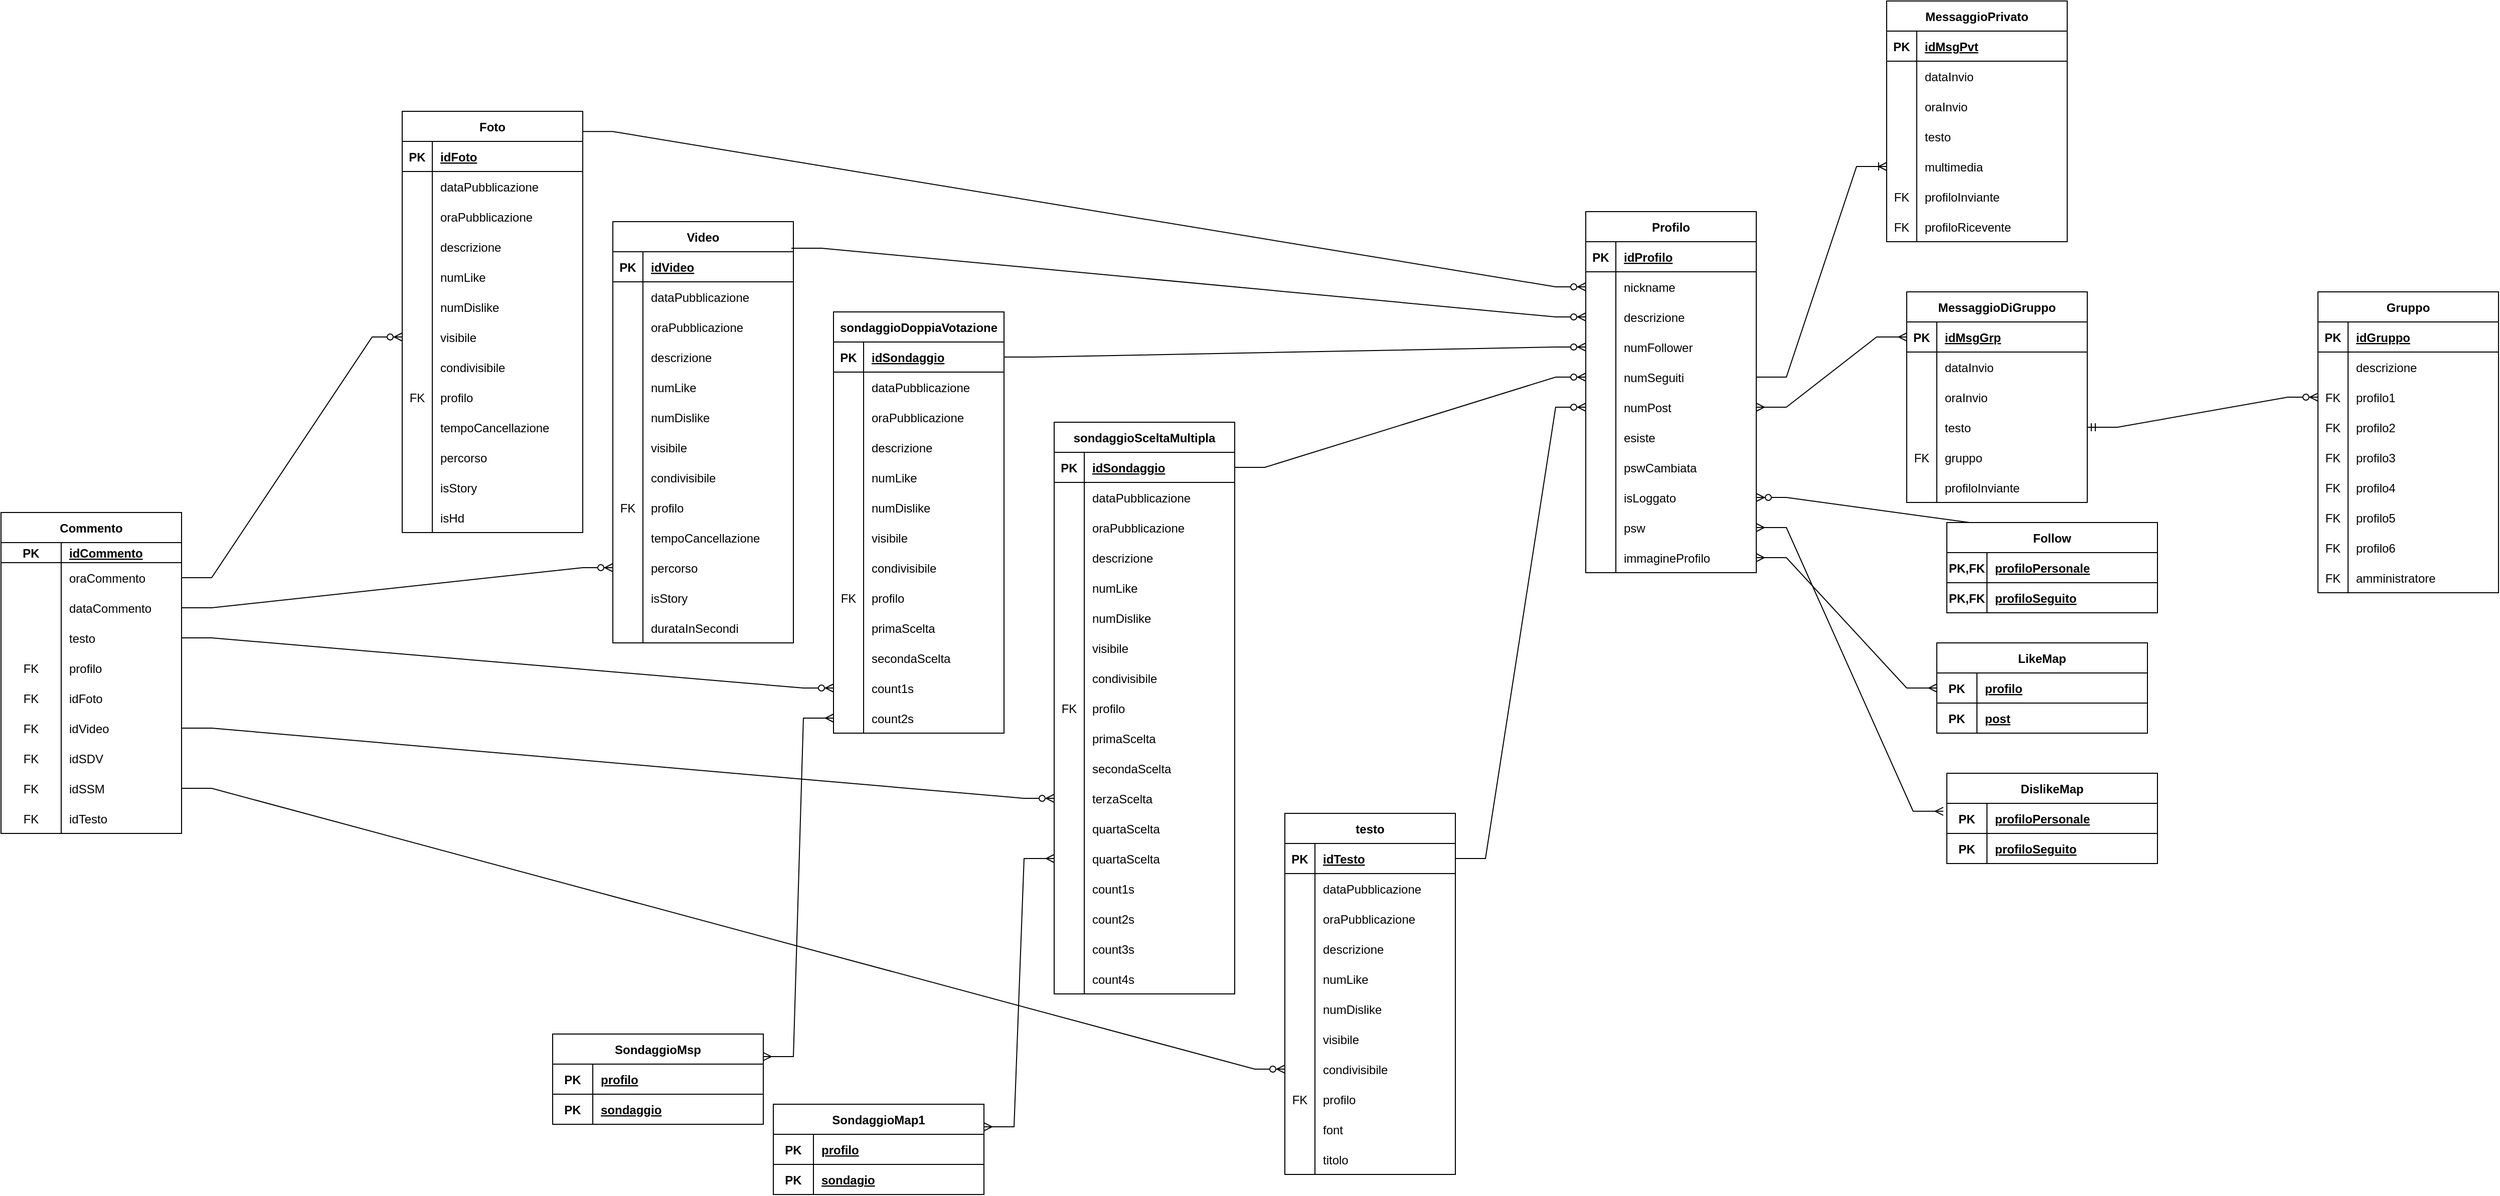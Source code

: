 <mxfile version="20.0.1" type="google"><diagram id="R2lEEEUBdFMjLlhIrx00" name="Page-1"><mxGraphModel grid="1" page="1" gridSize="10" guides="1" tooltips="1" connect="1" arrows="1" fold="1" pageScale="1" pageWidth="850" pageHeight="1100" math="0" shadow="0" extFonts="Permanent Marker^https://fonts.googleapis.com/css?family=Permanent+Marker"><root><mxCell id="0"/><mxCell id="1" parent="0"/><mxCell id="1tZQvjphctIQfs4leanS-47" value="Profilo" style="shape=table;startSize=30;container=1;collapsible=1;childLayout=tableLayout;fixedRows=1;rowLines=0;fontStyle=1;align=center;resizeLast=1;" vertex="1" parent="1"><mxGeometry x="-150" y="-510" width="170" height="360" as="geometry"><mxRectangle x="-150" y="-510" width="70" height="30" as="alternateBounds"/></mxGeometry></mxCell><mxCell id="1tZQvjphctIQfs4leanS-48" value="" style="shape=tableRow;horizontal=0;startSize=0;swimlaneHead=0;swimlaneBody=0;fillColor=none;collapsible=0;dropTarget=0;points=[[0,0.5],[1,0.5]];portConstraint=eastwest;top=0;left=0;right=0;bottom=1;" vertex="1" parent="1tZQvjphctIQfs4leanS-47"><mxGeometry y="30" width="170" height="30" as="geometry"/></mxCell><mxCell id="1tZQvjphctIQfs4leanS-49" value="PK" style="shape=partialRectangle;connectable=0;fillColor=none;top=0;left=0;bottom=0;right=0;fontStyle=1;overflow=hidden;" vertex="1" parent="1tZQvjphctIQfs4leanS-48"><mxGeometry width="30" height="30" as="geometry"><mxRectangle width="30" height="30" as="alternateBounds"/></mxGeometry></mxCell><mxCell id="1tZQvjphctIQfs4leanS-50" value="idProfilo" style="shape=partialRectangle;connectable=0;fillColor=none;top=0;left=0;bottom=0;right=0;align=left;spacingLeft=6;fontStyle=5;overflow=hidden;" vertex="1" parent="1tZQvjphctIQfs4leanS-48"><mxGeometry x="30" width="140" height="30" as="geometry"><mxRectangle width="140" height="30" as="alternateBounds"/></mxGeometry></mxCell><mxCell id="1tZQvjphctIQfs4leanS-51" value="" style="shape=tableRow;horizontal=0;startSize=0;swimlaneHead=0;swimlaneBody=0;fillColor=none;collapsible=0;dropTarget=0;points=[[0,0.5],[1,0.5]];portConstraint=eastwest;top=0;left=0;right=0;bottom=0;" vertex="1" parent="1tZQvjphctIQfs4leanS-47"><mxGeometry y="60" width="170" height="30" as="geometry"/></mxCell><mxCell id="1tZQvjphctIQfs4leanS-52" value="" style="shape=partialRectangle;connectable=0;fillColor=none;top=0;left=0;bottom=0;right=0;editable=1;overflow=hidden;" vertex="1" parent="1tZQvjphctIQfs4leanS-51"><mxGeometry width="30" height="30" as="geometry"><mxRectangle width="30" height="30" as="alternateBounds"/></mxGeometry></mxCell><mxCell id="1tZQvjphctIQfs4leanS-53" value="nickname" style="shape=partialRectangle;connectable=0;fillColor=none;top=0;left=0;bottom=0;right=0;align=left;spacingLeft=6;overflow=hidden;" vertex="1" parent="1tZQvjphctIQfs4leanS-51"><mxGeometry x="30" width="140" height="30" as="geometry"><mxRectangle width="140" height="30" as="alternateBounds"/></mxGeometry></mxCell><mxCell id="1tZQvjphctIQfs4leanS-54" value="" style="shape=tableRow;horizontal=0;startSize=0;swimlaneHead=0;swimlaneBody=0;fillColor=none;collapsible=0;dropTarget=0;points=[[0,0.5],[1,0.5]];portConstraint=eastwest;top=0;left=0;right=0;bottom=0;" vertex="1" parent="1tZQvjphctIQfs4leanS-47"><mxGeometry y="90" width="170" height="30" as="geometry"/></mxCell><mxCell id="1tZQvjphctIQfs4leanS-55" value="" style="shape=partialRectangle;connectable=0;fillColor=none;top=0;left=0;bottom=0;right=0;editable=1;overflow=hidden;" vertex="1" parent="1tZQvjphctIQfs4leanS-54"><mxGeometry width="30" height="30" as="geometry"><mxRectangle width="30" height="30" as="alternateBounds"/></mxGeometry></mxCell><mxCell id="1tZQvjphctIQfs4leanS-56" value="descrizione" style="shape=partialRectangle;connectable=0;fillColor=none;top=0;left=0;bottom=0;right=0;align=left;spacingLeft=6;overflow=hidden;" vertex="1" parent="1tZQvjphctIQfs4leanS-54"><mxGeometry x="30" width="140" height="30" as="geometry"><mxRectangle width="140" height="30" as="alternateBounds"/></mxGeometry></mxCell><mxCell id="1tZQvjphctIQfs4leanS-57" value="" style="shape=tableRow;horizontal=0;startSize=0;swimlaneHead=0;swimlaneBody=0;fillColor=none;collapsible=0;dropTarget=0;points=[[0,0.5],[1,0.5]];portConstraint=eastwest;top=0;left=0;right=0;bottom=0;" vertex="1" parent="1tZQvjphctIQfs4leanS-47"><mxGeometry y="120" width="170" height="30" as="geometry"/></mxCell><mxCell id="1tZQvjphctIQfs4leanS-58" value="" style="shape=partialRectangle;connectable=0;fillColor=none;top=0;left=0;bottom=0;right=0;editable=1;overflow=hidden;" vertex="1" parent="1tZQvjphctIQfs4leanS-57"><mxGeometry width="30" height="30" as="geometry"><mxRectangle width="30" height="30" as="alternateBounds"/></mxGeometry></mxCell><mxCell id="1tZQvjphctIQfs4leanS-59" value="numFollower" style="shape=partialRectangle;connectable=0;fillColor=none;top=0;left=0;bottom=0;right=0;align=left;spacingLeft=6;overflow=hidden;" vertex="1" parent="1tZQvjphctIQfs4leanS-57"><mxGeometry x="30" width="140" height="30" as="geometry"><mxRectangle width="140" height="30" as="alternateBounds"/></mxGeometry></mxCell><mxCell id="1tZQvjphctIQfs4leanS-60" value="" style="shape=tableRow;horizontal=0;startSize=0;swimlaneHead=0;swimlaneBody=0;fillColor=none;collapsible=0;dropTarget=0;points=[[0,0.5],[1,0.5]];portConstraint=eastwest;top=0;left=0;right=0;bottom=0;" vertex="1" parent="1tZQvjphctIQfs4leanS-47"><mxGeometry y="150" width="170" height="30" as="geometry"/></mxCell><mxCell id="1tZQvjphctIQfs4leanS-61" value="" style="shape=partialRectangle;connectable=0;fillColor=none;top=0;left=0;bottom=0;right=0;editable=1;overflow=hidden;" vertex="1" parent="1tZQvjphctIQfs4leanS-60"><mxGeometry width="30" height="30" as="geometry"><mxRectangle width="30" height="30" as="alternateBounds"/></mxGeometry></mxCell><mxCell id="1tZQvjphctIQfs4leanS-62" value="numSeguiti" style="shape=partialRectangle;connectable=0;fillColor=none;top=0;left=0;bottom=0;right=0;align=left;spacingLeft=6;overflow=hidden;" vertex="1" parent="1tZQvjphctIQfs4leanS-60"><mxGeometry x="30" width="140" height="30" as="geometry"><mxRectangle width="140" height="30" as="alternateBounds"/></mxGeometry></mxCell><mxCell id="1tZQvjphctIQfs4leanS-79" value="" style="shape=tableRow;horizontal=0;startSize=0;swimlaneHead=0;swimlaneBody=0;fillColor=none;collapsible=0;dropTarget=0;points=[[0,0.5],[1,0.5]];portConstraint=eastwest;top=0;left=0;right=0;bottom=0;" vertex="1" parent="1tZQvjphctIQfs4leanS-47"><mxGeometry y="180" width="170" height="30" as="geometry"/></mxCell><mxCell id="1tZQvjphctIQfs4leanS-80" value="" style="shape=partialRectangle;connectable=0;fillColor=none;top=0;left=0;bottom=0;right=0;editable=1;overflow=hidden;" vertex="1" parent="1tZQvjphctIQfs4leanS-79"><mxGeometry width="30" height="30" as="geometry"><mxRectangle width="30" height="30" as="alternateBounds"/></mxGeometry></mxCell><mxCell id="1tZQvjphctIQfs4leanS-81" value="numPost" style="shape=partialRectangle;connectable=0;fillColor=none;top=0;left=0;bottom=0;right=0;align=left;spacingLeft=6;overflow=hidden;" vertex="1" parent="1tZQvjphctIQfs4leanS-79"><mxGeometry x="30" width="140" height="30" as="geometry"><mxRectangle width="140" height="30" as="alternateBounds"/></mxGeometry></mxCell><mxCell id="1tZQvjphctIQfs4leanS-82" value="" style="shape=tableRow;horizontal=0;startSize=0;swimlaneHead=0;swimlaneBody=0;fillColor=none;collapsible=0;dropTarget=0;points=[[0,0.5],[1,0.5]];portConstraint=eastwest;top=0;left=0;right=0;bottom=0;" vertex="1" parent="1tZQvjphctIQfs4leanS-47"><mxGeometry y="210" width="170" height="30" as="geometry"/></mxCell><mxCell id="1tZQvjphctIQfs4leanS-83" value="" style="shape=partialRectangle;connectable=0;fillColor=none;top=0;left=0;bottom=0;right=0;editable=1;overflow=hidden;" vertex="1" parent="1tZQvjphctIQfs4leanS-82"><mxGeometry width="30" height="30" as="geometry"><mxRectangle width="30" height="30" as="alternateBounds"/></mxGeometry></mxCell><mxCell id="1tZQvjphctIQfs4leanS-84" value="esiste" style="shape=partialRectangle;connectable=0;fillColor=none;top=0;left=0;bottom=0;right=0;align=left;spacingLeft=6;overflow=hidden;" vertex="1" parent="1tZQvjphctIQfs4leanS-82"><mxGeometry x="30" width="140" height="30" as="geometry"><mxRectangle width="140" height="30" as="alternateBounds"/></mxGeometry></mxCell><mxCell id="1tZQvjphctIQfs4leanS-85" value="" style="shape=tableRow;horizontal=0;startSize=0;swimlaneHead=0;swimlaneBody=0;fillColor=none;collapsible=0;dropTarget=0;points=[[0,0.5],[1,0.5]];portConstraint=eastwest;top=0;left=0;right=0;bottom=0;" vertex="1" parent="1tZQvjphctIQfs4leanS-47"><mxGeometry y="240" width="170" height="30" as="geometry"/></mxCell><mxCell id="1tZQvjphctIQfs4leanS-86" value="" style="shape=partialRectangle;connectable=0;fillColor=none;top=0;left=0;bottom=0;right=0;editable=1;overflow=hidden;" vertex="1" parent="1tZQvjphctIQfs4leanS-85"><mxGeometry width="30" height="30" as="geometry"><mxRectangle width="30" height="30" as="alternateBounds"/></mxGeometry></mxCell><mxCell id="1tZQvjphctIQfs4leanS-87" value="pswCambiata" style="shape=partialRectangle;connectable=0;fillColor=none;top=0;left=0;bottom=0;right=0;align=left;spacingLeft=6;overflow=hidden;" vertex="1" parent="1tZQvjphctIQfs4leanS-85"><mxGeometry x="30" width="140" height="30" as="geometry"><mxRectangle width="140" height="30" as="alternateBounds"/></mxGeometry></mxCell><mxCell id="1tZQvjphctIQfs4leanS-88" value="" style="shape=tableRow;horizontal=0;startSize=0;swimlaneHead=0;swimlaneBody=0;fillColor=none;collapsible=0;dropTarget=0;points=[[0,0.5],[1,0.5]];portConstraint=eastwest;top=0;left=0;right=0;bottom=0;" vertex="1" parent="1tZQvjphctIQfs4leanS-47"><mxGeometry y="270" width="170" height="30" as="geometry"/></mxCell><mxCell id="1tZQvjphctIQfs4leanS-89" value="" style="shape=partialRectangle;connectable=0;fillColor=none;top=0;left=0;bottom=0;right=0;editable=1;overflow=hidden;" vertex="1" parent="1tZQvjphctIQfs4leanS-88"><mxGeometry width="30" height="30" as="geometry"><mxRectangle width="30" height="30" as="alternateBounds"/></mxGeometry></mxCell><mxCell id="1tZQvjphctIQfs4leanS-90" value="isLoggato" style="shape=partialRectangle;connectable=0;fillColor=none;top=0;left=0;bottom=0;right=0;align=left;spacingLeft=6;overflow=hidden;" vertex="1" parent="1tZQvjphctIQfs4leanS-88"><mxGeometry x="30" width="140" height="30" as="geometry"><mxRectangle width="140" height="30" as="alternateBounds"/></mxGeometry></mxCell><mxCell id="1tZQvjphctIQfs4leanS-91" value="" style="shape=tableRow;horizontal=0;startSize=0;swimlaneHead=0;swimlaneBody=0;fillColor=none;collapsible=0;dropTarget=0;points=[[0,0.5],[1,0.5]];portConstraint=eastwest;top=0;left=0;right=0;bottom=0;" vertex="1" parent="1tZQvjphctIQfs4leanS-47"><mxGeometry y="300" width="170" height="30" as="geometry"/></mxCell><mxCell id="1tZQvjphctIQfs4leanS-92" value="" style="shape=partialRectangle;connectable=0;fillColor=none;top=0;left=0;bottom=0;right=0;editable=1;overflow=hidden;" vertex="1" parent="1tZQvjphctIQfs4leanS-91"><mxGeometry width="30" height="30" as="geometry"><mxRectangle width="30" height="30" as="alternateBounds"/></mxGeometry></mxCell><mxCell id="1tZQvjphctIQfs4leanS-93" value="psw" style="shape=partialRectangle;connectable=0;fillColor=none;top=0;left=0;bottom=0;right=0;align=left;spacingLeft=6;overflow=hidden;" vertex="1" parent="1tZQvjphctIQfs4leanS-91"><mxGeometry x="30" width="140" height="30" as="geometry"><mxRectangle width="140" height="30" as="alternateBounds"/></mxGeometry></mxCell><mxCell id="1tZQvjphctIQfs4leanS-94" value="" style="shape=tableRow;horizontal=0;startSize=0;swimlaneHead=0;swimlaneBody=0;fillColor=none;collapsible=0;dropTarget=0;points=[[0,0.5],[1,0.5]];portConstraint=eastwest;top=0;left=0;right=0;bottom=0;" vertex="1" parent="1tZQvjphctIQfs4leanS-47"><mxGeometry y="330" width="170" height="30" as="geometry"/></mxCell><mxCell id="1tZQvjphctIQfs4leanS-95" value="" style="shape=partialRectangle;connectable=0;fillColor=none;top=0;left=0;bottom=0;right=0;editable=1;overflow=hidden;" vertex="1" parent="1tZQvjphctIQfs4leanS-94"><mxGeometry width="30" height="30" as="geometry"><mxRectangle width="30" height="30" as="alternateBounds"/></mxGeometry></mxCell><mxCell id="1tZQvjphctIQfs4leanS-96" value="immagineProfilo" style="shape=partialRectangle;connectable=0;fillColor=none;top=0;left=0;bottom=0;right=0;align=left;spacingLeft=6;overflow=hidden;" vertex="1" parent="1tZQvjphctIQfs4leanS-94"><mxGeometry x="30" width="140" height="30" as="geometry"><mxRectangle width="140" height="30" as="alternateBounds"/></mxGeometry></mxCell><mxCell id="1tZQvjphctIQfs4leanS-131" value="MessaggioPrivato" style="shape=table;startSize=30;container=1;collapsible=1;childLayout=tableLayout;fixedRows=1;rowLines=0;fontStyle=1;align=center;resizeLast=1;" vertex="1" parent="1"><mxGeometry x="150" y="-720" width="180" height="240" as="geometry"/></mxCell><mxCell id="1tZQvjphctIQfs4leanS-132" value="" style="shape=tableRow;horizontal=0;startSize=0;swimlaneHead=0;swimlaneBody=0;fillColor=none;collapsible=0;dropTarget=0;points=[[0,0.5],[1,0.5]];portConstraint=eastwest;top=0;left=0;right=0;bottom=1;" vertex="1" parent="1tZQvjphctIQfs4leanS-131"><mxGeometry y="30" width="180" height="30" as="geometry"/></mxCell><mxCell id="1tZQvjphctIQfs4leanS-133" value="PK" style="shape=partialRectangle;connectable=0;fillColor=none;top=0;left=0;bottom=0;right=0;fontStyle=1;overflow=hidden;" vertex="1" parent="1tZQvjphctIQfs4leanS-132"><mxGeometry width="30" height="30" as="geometry"><mxRectangle width="30" height="30" as="alternateBounds"/></mxGeometry></mxCell><mxCell id="1tZQvjphctIQfs4leanS-134" value="idMsgPvt" style="shape=partialRectangle;connectable=0;fillColor=none;top=0;left=0;bottom=0;right=0;align=left;spacingLeft=6;fontStyle=5;overflow=hidden;" vertex="1" parent="1tZQvjphctIQfs4leanS-132"><mxGeometry x="30" width="150" height="30" as="geometry"><mxRectangle width="150" height="30" as="alternateBounds"/></mxGeometry></mxCell><mxCell id="1tZQvjphctIQfs4leanS-135" value="" style="shape=tableRow;horizontal=0;startSize=0;swimlaneHead=0;swimlaneBody=0;fillColor=none;collapsible=0;dropTarget=0;points=[[0,0.5],[1,0.5]];portConstraint=eastwest;top=0;left=0;right=0;bottom=0;" vertex="1" parent="1tZQvjphctIQfs4leanS-131"><mxGeometry y="60" width="180" height="30" as="geometry"/></mxCell><mxCell id="1tZQvjphctIQfs4leanS-136" value="" style="shape=partialRectangle;connectable=0;fillColor=none;top=0;left=0;bottom=0;right=0;editable=1;overflow=hidden;" vertex="1" parent="1tZQvjphctIQfs4leanS-135"><mxGeometry width="30" height="30" as="geometry"><mxRectangle width="30" height="30" as="alternateBounds"/></mxGeometry></mxCell><mxCell id="1tZQvjphctIQfs4leanS-137" value="dataInvio" style="shape=partialRectangle;connectable=0;fillColor=none;top=0;left=0;bottom=0;right=0;align=left;spacingLeft=6;overflow=hidden;" vertex="1" parent="1tZQvjphctIQfs4leanS-135"><mxGeometry x="30" width="150" height="30" as="geometry"><mxRectangle width="150" height="30" as="alternateBounds"/></mxGeometry></mxCell><mxCell id="1tZQvjphctIQfs4leanS-138" value="" style="shape=tableRow;horizontal=0;startSize=0;swimlaneHead=0;swimlaneBody=0;fillColor=none;collapsible=0;dropTarget=0;points=[[0,0.5],[1,0.5]];portConstraint=eastwest;top=0;left=0;right=0;bottom=0;" vertex="1" parent="1tZQvjphctIQfs4leanS-131"><mxGeometry y="90" width="180" height="30" as="geometry"/></mxCell><mxCell id="1tZQvjphctIQfs4leanS-139" value="" style="shape=partialRectangle;connectable=0;fillColor=none;top=0;left=0;bottom=0;right=0;editable=1;overflow=hidden;" vertex="1" parent="1tZQvjphctIQfs4leanS-138"><mxGeometry width="30" height="30" as="geometry"><mxRectangle width="30" height="30" as="alternateBounds"/></mxGeometry></mxCell><mxCell id="1tZQvjphctIQfs4leanS-140" value="oraInvio" style="shape=partialRectangle;connectable=0;fillColor=none;top=0;left=0;bottom=0;right=0;align=left;spacingLeft=6;overflow=hidden;" vertex="1" parent="1tZQvjphctIQfs4leanS-138"><mxGeometry x="30" width="150" height="30" as="geometry"><mxRectangle width="150" height="30" as="alternateBounds"/></mxGeometry></mxCell><mxCell id="1tZQvjphctIQfs4leanS-141" value="" style="shape=tableRow;horizontal=0;startSize=0;swimlaneHead=0;swimlaneBody=0;fillColor=none;collapsible=0;dropTarget=0;points=[[0,0.5],[1,0.5]];portConstraint=eastwest;top=0;left=0;right=0;bottom=0;" vertex="1" parent="1tZQvjphctIQfs4leanS-131"><mxGeometry y="120" width="180" height="30" as="geometry"/></mxCell><mxCell id="1tZQvjphctIQfs4leanS-142" value="" style="shape=partialRectangle;connectable=0;fillColor=none;top=0;left=0;bottom=0;right=0;editable=1;overflow=hidden;" vertex="1" parent="1tZQvjphctIQfs4leanS-141"><mxGeometry width="30" height="30" as="geometry"><mxRectangle width="30" height="30" as="alternateBounds"/></mxGeometry></mxCell><mxCell id="1tZQvjphctIQfs4leanS-143" value="testo" style="shape=partialRectangle;connectable=0;fillColor=none;top=0;left=0;bottom=0;right=0;align=left;spacingLeft=6;overflow=hidden;" vertex="1" parent="1tZQvjphctIQfs4leanS-141"><mxGeometry x="30" width="150" height="30" as="geometry"><mxRectangle width="150" height="30" as="alternateBounds"/></mxGeometry></mxCell><mxCell id="1tZQvjphctIQfs4leanS-144" value="" style="shape=tableRow;horizontal=0;startSize=0;swimlaneHead=0;swimlaneBody=0;fillColor=none;collapsible=0;dropTarget=0;points=[[0,0.5],[1,0.5]];portConstraint=eastwest;top=0;left=0;right=0;bottom=0;" vertex="1" parent="1tZQvjphctIQfs4leanS-131"><mxGeometry y="150" width="180" height="30" as="geometry"/></mxCell><mxCell id="1tZQvjphctIQfs4leanS-145" value="" style="shape=partialRectangle;connectable=0;fillColor=none;top=0;left=0;bottom=0;right=0;editable=1;overflow=hidden;" vertex="1" parent="1tZQvjphctIQfs4leanS-144"><mxGeometry width="30" height="30" as="geometry"><mxRectangle width="30" height="30" as="alternateBounds"/></mxGeometry></mxCell><mxCell id="1tZQvjphctIQfs4leanS-146" value="multimedia" style="shape=partialRectangle;connectable=0;fillColor=none;top=0;left=0;bottom=0;right=0;align=left;spacingLeft=6;overflow=hidden;" vertex="1" parent="1tZQvjphctIQfs4leanS-144"><mxGeometry x="30" width="150" height="30" as="geometry"><mxRectangle width="150" height="30" as="alternateBounds"/></mxGeometry></mxCell><mxCell id="1tZQvjphctIQfs4leanS-147" value="" style="shape=tableRow;horizontal=0;startSize=0;swimlaneHead=0;swimlaneBody=0;fillColor=none;collapsible=0;dropTarget=0;points=[[0,0.5],[1,0.5]];portConstraint=eastwest;top=0;left=0;right=0;bottom=0;" vertex="1" parent="1tZQvjphctIQfs4leanS-131"><mxGeometry y="180" width="180" height="30" as="geometry"/></mxCell><mxCell id="1tZQvjphctIQfs4leanS-148" value="FK" style="shape=partialRectangle;connectable=0;fillColor=none;top=0;left=0;bottom=0;right=0;editable=1;overflow=hidden;" vertex="1" parent="1tZQvjphctIQfs4leanS-147"><mxGeometry width="30" height="30" as="geometry"><mxRectangle width="30" height="30" as="alternateBounds"/></mxGeometry></mxCell><mxCell id="1tZQvjphctIQfs4leanS-149" value="profiloInviante" style="shape=partialRectangle;connectable=0;fillColor=none;top=0;left=0;bottom=0;right=0;align=left;spacingLeft=6;overflow=hidden;" vertex="1" parent="1tZQvjphctIQfs4leanS-147"><mxGeometry x="30" width="150" height="30" as="geometry"><mxRectangle width="150" height="30" as="alternateBounds"/></mxGeometry></mxCell><mxCell id="1tZQvjphctIQfs4leanS-150" value="" style="shape=tableRow;horizontal=0;startSize=0;swimlaneHead=0;swimlaneBody=0;fillColor=none;collapsible=0;dropTarget=0;points=[[0,0.5],[1,0.5]];portConstraint=eastwest;top=0;left=0;right=0;bottom=0;" vertex="1" parent="1tZQvjphctIQfs4leanS-131"><mxGeometry y="210" width="180" height="30" as="geometry"/></mxCell><mxCell id="1tZQvjphctIQfs4leanS-151" value="FK" style="shape=partialRectangle;connectable=0;fillColor=none;top=0;left=0;bottom=0;right=0;editable=1;overflow=hidden;" vertex="1" parent="1tZQvjphctIQfs4leanS-150"><mxGeometry width="30" height="30" as="geometry"><mxRectangle width="30" height="30" as="alternateBounds"/></mxGeometry></mxCell><mxCell id="1tZQvjphctIQfs4leanS-152" value="profiloRicevente" style="shape=partialRectangle;connectable=0;fillColor=none;top=0;left=0;bottom=0;right=0;align=left;spacingLeft=6;overflow=hidden;" vertex="1" parent="1tZQvjphctIQfs4leanS-150"><mxGeometry x="30" width="150" height="30" as="geometry"><mxRectangle width="150" height="30" as="alternateBounds"/></mxGeometry></mxCell><mxCell id="1tZQvjphctIQfs4leanS-153" value="" style="edgeStyle=entityRelationEdgeStyle;fontSize=12;html=1;endArrow=ERoneToMany;rounded=0;exitX=1;exitY=0.5;exitDx=0;exitDy=0;entryX=0;entryY=0.5;entryDx=0;entryDy=0;" edge="1" parent="1" source="1tZQvjphctIQfs4leanS-60" target="1tZQvjphctIQfs4leanS-144"><mxGeometry width="100" height="100" relative="1" as="geometry"><mxPoint x="240" y="-320" as="sourcePoint"/><mxPoint x="340" y="-420" as="targetPoint"/></mxGeometry></mxCell><mxCell id="1tZQvjphctIQfs4leanS-154" value="MessaggioDiGruppo" style="shape=table;startSize=30;container=1;collapsible=1;childLayout=tableLayout;fixedRows=1;rowLines=0;fontStyle=1;align=center;resizeLast=1;" vertex="1" parent="1"><mxGeometry x="170" y="-430" width="180" height="210" as="geometry"/></mxCell><mxCell id="1tZQvjphctIQfs4leanS-155" value="" style="shape=tableRow;horizontal=0;startSize=0;swimlaneHead=0;swimlaneBody=0;fillColor=none;collapsible=0;dropTarget=0;points=[[0,0.5],[1,0.5]];portConstraint=eastwest;top=0;left=0;right=0;bottom=1;" vertex="1" parent="1tZQvjphctIQfs4leanS-154"><mxGeometry y="30" width="180" height="30" as="geometry"/></mxCell><mxCell id="1tZQvjphctIQfs4leanS-156" value="PK" style="shape=partialRectangle;connectable=0;fillColor=none;top=0;left=0;bottom=0;right=0;fontStyle=1;overflow=hidden;" vertex="1" parent="1tZQvjphctIQfs4leanS-155"><mxGeometry width="30" height="30" as="geometry"><mxRectangle width="30" height="30" as="alternateBounds"/></mxGeometry></mxCell><mxCell id="1tZQvjphctIQfs4leanS-157" value="idMsgGrp" style="shape=partialRectangle;connectable=0;fillColor=none;top=0;left=0;bottom=0;right=0;align=left;spacingLeft=6;fontStyle=5;overflow=hidden;" vertex="1" parent="1tZQvjphctIQfs4leanS-155"><mxGeometry x="30" width="150" height="30" as="geometry"><mxRectangle width="150" height="30" as="alternateBounds"/></mxGeometry></mxCell><mxCell id="1tZQvjphctIQfs4leanS-158" value="" style="shape=tableRow;horizontal=0;startSize=0;swimlaneHead=0;swimlaneBody=0;fillColor=none;collapsible=0;dropTarget=0;points=[[0,0.5],[1,0.5]];portConstraint=eastwest;top=0;left=0;right=0;bottom=0;" vertex="1" parent="1tZQvjphctIQfs4leanS-154"><mxGeometry y="60" width="180" height="30" as="geometry"/></mxCell><mxCell id="1tZQvjphctIQfs4leanS-159" value="" style="shape=partialRectangle;connectable=0;fillColor=none;top=0;left=0;bottom=0;right=0;editable=1;overflow=hidden;" vertex="1" parent="1tZQvjphctIQfs4leanS-158"><mxGeometry width="30" height="30" as="geometry"><mxRectangle width="30" height="30" as="alternateBounds"/></mxGeometry></mxCell><mxCell id="1tZQvjphctIQfs4leanS-160" value="dataInvio" style="shape=partialRectangle;connectable=0;fillColor=none;top=0;left=0;bottom=0;right=0;align=left;spacingLeft=6;overflow=hidden;" vertex="1" parent="1tZQvjphctIQfs4leanS-158"><mxGeometry x="30" width="150" height="30" as="geometry"><mxRectangle width="150" height="30" as="alternateBounds"/></mxGeometry></mxCell><mxCell id="1tZQvjphctIQfs4leanS-161" value="" style="shape=tableRow;horizontal=0;startSize=0;swimlaneHead=0;swimlaneBody=0;fillColor=none;collapsible=0;dropTarget=0;points=[[0,0.5],[1,0.5]];portConstraint=eastwest;top=0;left=0;right=0;bottom=0;" vertex="1" parent="1tZQvjphctIQfs4leanS-154"><mxGeometry y="90" width="180" height="30" as="geometry"/></mxCell><mxCell id="1tZQvjphctIQfs4leanS-162" value="" style="shape=partialRectangle;connectable=0;fillColor=none;top=0;left=0;bottom=0;right=0;editable=1;overflow=hidden;" vertex="1" parent="1tZQvjphctIQfs4leanS-161"><mxGeometry width="30" height="30" as="geometry"><mxRectangle width="30" height="30" as="alternateBounds"/></mxGeometry></mxCell><mxCell id="1tZQvjphctIQfs4leanS-163" value="oraInvio" style="shape=partialRectangle;connectable=0;fillColor=none;top=0;left=0;bottom=0;right=0;align=left;spacingLeft=6;overflow=hidden;" vertex="1" parent="1tZQvjphctIQfs4leanS-161"><mxGeometry x="30" width="150" height="30" as="geometry"><mxRectangle width="150" height="30" as="alternateBounds"/></mxGeometry></mxCell><mxCell id="1tZQvjphctIQfs4leanS-164" value="" style="shape=tableRow;horizontal=0;startSize=0;swimlaneHead=0;swimlaneBody=0;fillColor=none;collapsible=0;dropTarget=0;points=[[0,0.5],[1,0.5]];portConstraint=eastwest;top=0;left=0;right=0;bottom=0;" vertex="1" parent="1tZQvjphctIQfs4leanS-154"><mxGeometry y="120" width="180" height="30" as="geometry"/></mxCell><mxCell id="1tZQvjphctIQfs4leanS-165" value="" style="shape=partialRectangle;connectable=0;fillColor=none;top=0;left=0;bottom=0;right=0;editable=1;overflow=hidden;" vertex="1" parent="1tZQvjphctIQfs4leanS-164"><mxGeometry width="30" height="30" as="geometry"><mxRectangle width="30" height="30" as="alternateBounds"/></mxGeometry></mxCell><mxCell id="1tZQvjphctIQfs4leanS-166" value="testo" style="shape=partialRectangle;connectable=0;fillColor=none;top=0;left=0;bottom=0;right=0;align=left;spacingLeft=6;overflow=hidden;" vertex="1" parent="1tZQvjphctIQfs4leanS-164"><mxGeometry x="30" width="150" height="30" as="geometry"><mxRectangle width="150" height="30" as="alternateBounds"/></mxGeometry></mxCell><mxCell id="1tZQvjphctIQfs4leanS-167" value="" style="shape=tableRow;horizontal=0;startSize=0;swimlaneHead=0;swimlaneBody=0;fillColor=none;collapsible=0;dropTarget=0;points=[[0,0.5],[1,0.5]];portConstraint=eastwest;top=0;left=0;right=0;bottom=0;" vertex="1" parent="1tZQvjphctIQfs4leanS-154"><mxGeometry y="150" width="180" height="30" as="geometry"/></mxCell><mxCell id="1tZQvjphctIQfs4leanS-168" value="FK" style="shape=partialRectangle;connectable=0;fillColor=none;top=0;left=0;bottom=0;right=0;editable=1;overflow=hidden;" vertex="1" parent="1tZQvjphctIQfs4leanS-167"><mxGeometry width="30" height="30" as="geometry"><mxRectangle width="30" height="30" as="alternateBounds"/></mxGeometry></mxCell><mxCell id="1tZQvjphctIQfs4leanS-169" value="gruppo" style="shape=partialRectangle;connectable=0;fillColor=none;top=0;left=0;bottom=0;right=0;align=left;spacingLeft=6;overflow=hidden;" vertex="1" parent="1tZQvjphctIQfs4leanS-167"><mxGeometry x="30" width="150" height="30" as="geometry"><mxRectangle width="150" height="30" as="alternateBounds"/></mxGeometry></mxCell><mxCell id="1tZQvjphctIQfs4leanS-170" value="" style="shape=tableRow;horizontal=0;startSize=0;swimlaneHead=0;swimlaneBody=0;fillColor=none;collapsible=0;dropTarget=0;points=[[0,0.5],[1,0.5]];portConstraint=eastwest;top=0;left=0;right=0;bottom=0;" vertex="1" parent="1tZQvjphctIQfs4leanS-154"><mxGeometry y="180" width="180" height="30" as="geometry"/></mxCell><mxCell id="1tZQvjphctIQfs4leanS-171" value="" style="shape=partialRectangle;connectable=0;fillColor=none;top=0;left=0;bottom=0;right=0;editable=1;overflow=hidden;" vertex="1" parent="1tZQvjphctIQfs4leanS-170"><mxGeometry width="30" height="30" as="geometry"><mxRectangle width="30" height="30" as="alternateBounds"/></mxGeometry></mxCell><mxCell id="1tZQvjphctIQfs4leanS-172" value="profiloInviante" style="shape=partialRectangle;connectable=0;fillColor=none;top=0;left=0;bottom=0;right=0;align=left;spacingLeft=6;overflow=hidden;" vertex="1" parent="1tZQvjphctIQfs4leanS-170"><mxGeometry x="30" width="150" height="30" as="geometry"><mxRectangle width="150" height="30" as="alternateBounds"/></mxGeometry></mxCell><mxCell id="1tZQvjphctIQfs4leanS-173" value="" style="edgeStyle=entityRelationEdgeStyle;fontSize=12;html=1;endArrow=ERmany;startArrow=ERmany;rounded=0;exitX=1;exitY=0.5;exitDx=0;exitDy=0;entryX=0;entryY=0.5;entryDx=0;entryDy=0;" edge="1" parent="1" source="1tZQvjphctIQfs4leanS-79" target="1tZQvjphctIQfs4leanS-155"><mxGeometry width="100" height="100" relative="1" as="geometry"><mxPoint x="190" y="-280" as="sourcePoint"/><mxPoint x="290" y="-380" as="targetPoint"/></mxGeometry></mxCell><mxCell id="1tZQvjphctIQfs4leanS-174" value="Gruppo" style="shape=table;startSize=30;container=1;collapsible=1;childLayout=tableLayout;fixedRows=1;rowLines=0;fontStyle=1;align=center;resizeLast=1;" vertex="1" parent="1"><mxGeometry x="580" y="-430" width="180" height="300" as="geometry"/></mxCell><mxCell id="1tZQvjphctIQfs4leanS-175" value="" style="shape=tableRow;horizontal=0;startSize=0;swimlaneHead=0;swimlaneBody=0;fillColor=none;collapsible=0;dropTarget=0;points=[[0,0.5],[1,0.5]];portConstraint=eastwest;top=0;left=0;right=0;bottom=1;" vertex="1" parent="1tZQvjphctIQfs4leanS-174"><mxGeometry y="30" width="180" height="30" as="geometry"/></mxCell><mxCell id="1tZQvjphctIQfs4leanS-176" value="PK" style="shape=partialRectangle;connectable=0;fillColor=none;top=0;left=0;bottom=0;right=0;fontStyle=1;overflow=hidden;" vertex="1" parent="1tZQvjphctIQfs4leanS-175"><mxGeometry width="30" height="30" as="geometry"><mxRectangle width="30" height="30" as="alternateBounds"/></mxGeometry></mxCell><mxCell id="1tZQvjphctIQfs4leanS-177" value="idGruppo" style="shape=partialRectangle;connectable=0;fillColor=none;top=0;left=0;bottom=0;right=0;align=left;spacingLeft=6;fontStyle=5;overflow=hidden;" vertex="1" parent="1tZQvjphctIQfs4leanS-175"><mxGeometry x="30" width="150" height="30" as="geometry"><mxRectangle width="150" height="30" as="alternateBounds"/></mxGeometry></mxCell><mxCell id="1tZQvjphctIQfs4leanS-178" value="" style="shape=tableRow;horizontal=0;startSize=0;swimlaneHead=0;swimlaneBody=0;fillColor=none;collapsible=0;dropTarget=0;points=[[0,0.5],[1,0.5]];portConstraint=eastwest;top=0;left=0;right=0;bottom=0;" vertex="1" parent="1tZQvjphctIQfs4leanS-174"><mxGeometry y="60" width="180" height="30" as="geometry"/></mxCell><mxCell id="1tZQvjphctIQfs4leanS-179" value="" style="shape=partialRectangle;connectable=0;fillColor=none;top=0;left=0;bottom=0;right=0;editable=1;overflow=hidden;" vertex="1" parent="1tZQvjphctIQfs4leanS-178"><mxGeometry width="30" height="30" as="geometry"><mxRectangle width="30" height="30" as="alternateBounds"/></mxGeometry></mxCell><mxCell id="1tZQvjphctIQfs4leanS-180" value="descrizione" style="shape=partialRectangle;connectable=0;fillColor=none;top=0;left=0;bottom=0;right=0;align=left;spacingLeft=6;overflow=hidden;" vertex="1" parent="1tZQvjphctIQfs4leanS-178"><mxGeometry x="30" width="150" height="30" as="geometry"><mxRectangle width="150" height="30" as="alternateBounds"/></mxGeometry></mxCell><mxCell id="1tZQvjphctIQfs4leanS-184" value="" style="shape=tableRow;horizontal=0;startSize=0;swimlaneHead=0;swimlaneBody=0;fillColor=none;collapsible=0;dropTarget=0;points=[[0,0.5],[1,0.5]];portConstraint=eastwest;top=0;left=0;right=0;bottom=0;" vertex="1" parent="1tZQvjphctIQfs4leanS-174"><mxGeometry y="90" width="180" height="30" as="geometry"/></mxCell><mxCell id="1tZQvjphctIQfs4leanS-185" value="FK" style="shape=partialRectangle;connectable=0;fillColor=none;top=0;left=0;bottom=0;right=0;editable=1;overflow=hidden;" vertex="1" parent="1tZQvjphctIQfs4leanS-184"><mxGeometry width="30" height="30" as="geometry"><mxRectangle width="30" height="30" as="alternateBounds"/></mxGeometry></mxCell><mxCell id="1tZQvjphctIQfs4leanS-186" value="profilo1" style="shape=partialRectangle;connectable=0;fillColor=none;top=0;left=0;bottom=0;right=0;align=left;spacingLeft=6;overflow=hidden;" vertex="1" parent="1tZQvjphctIQfs4leanS-184"><mxGeometry x="30" width="150" height="30" as="geometry"><mxRectangle width="150" height="30" as="alternateBounds"/></mxGeometry></mxCell><mxCell id="1tZQvjphctIQfs4leanS-187" value="" style="shape=tableRow;horizontal=0;startSize=0;swimlaneHead=0;swimlaneBody=0;fillColor=none;collapsible=0;dropTarget=0;points=[[0,0.5],[1,0.5]];portConstraint=eastwest;top=0;left=0;right=0;bottom=0;" vertex="1" parent="1tZQvjphctIQfs4leanS-174"><mxGeometry y="120" width="180" height="30" as="geometry"/></mxCell><mxCell id="1tZQvjphctIQfs4leanS-188" value="FK" style="shape=partialRectangle;connectable=0;fillColor=none;top=0;left=0;bottom=0;right=0;editable=1;overflow=hidden;" vertex="1" parent="1tZQvjphctIQfs4leanS-187"><mxGeometry width="30" height="30" as="geometry"><mxRectangle width="30" height="30" as="alternateBounds"/></mxGeometry></mxCell><mxCell id="1tZQvjphctIQfs4leanS-189" value="profilo2" style="shape=partialRectangle;connectable=0;fillColor=none;top=0;left=0;bottom=0;right=0;align=left;spacingLeft=6;overflow=hidden;" vertex="1" parent="1tZQvjphctIQfs4leanS-187"><mxGeometry x="30" width="150" height="30" as="geometry"><mxRectangle width="150" height="30" as="alternateBounds"/></mxGeometry></mxCell><mxCell id="1tZQvjphctIQfs4leanS-190" value="" style="shape=tableRow;horizontal=0;startSize=0;swimlaneHead=0;swimlaneBody=0;fillColor=none;collapsible=0;dropTarget=0;points=[[0,0.5],[1,0.5]];portConstraint=eastwest;top=0;left=0;right=0;bottom=0;" vertex="1" parent="1tZQvjphctIQfs4leanS-174"><mxGeometry y="150" width="180" height="30" as="geometry"/></mxCell><mxCell id="1tZQvjphctIQfs4leanS-191" value="FK" style="shape=partialRectangle;connectable=0;fillColor=none;top=0;left=0;bottom=0;right=0;editable=1;overflow=hidden;" vertex="1" parent="1tZQvjphctIQfs4leanS-190"><mxGeometry width="30" height="30" as="geometry"><mxRectangle width="30" height="30" as="alternateBounds"/></mxGeometry></mxCell><mxCell id="1tZQvjphctIQfs4leanS-192" value="profilo3" style="shape=partialRectangle;connectable=0;fillColor=none;top=0;left=0;bottom=0;right=0;align=left;spacingLeft=6;overflow=hidden;" vertex="1" parent="1tZQvjphctIQfs4leanS-190"><mxGeometry x="30" width="150" height="30" as="geometry"><mxRectangle width="150" height="30" as="alternateBounds"/></mxGeometry></mxCell><mxCell id="1tZQvjphctIQfs4leanS-193" value="" style="shape=tableRow;horizontal=0;startSize=0;swimlaneHead=0;swimlaneBody=0;fillColor=none;collapsible=0;dropTarget=0;points=[[0,0.5],[1,0.5]];portConstraint=eastwest;top=0;left=0;right=0;bottom=0;" vertex="1" parent="1tZQvjphctIQfs4leanS-174"><mxGeometry y="180" width="180" height="30" as="geometry"/></mxCell><mxCell id="1tZQvjphctIQfs4leanS-194" value="FK" style="shape=partialRectangle;connectable=0;fillColor=none;top=0;left=0;bottom=0;right=0;editable=1;overflow=hidden;" vertex="1" parent="1tZQvjphctIQfs4leanS-193"><mxGeometry width="30" height="30" as="geometry"><mxRectangle width="30" height="30" as="alternateBounds"/></mxGeometry></mxCell><mxCell id="1tZQvjphctIQfs4leanS-195" value="profilo4" style="shape=partialRectangle;connectable=0;fillColor=none;top=0;left=0;bottom=0;right=0;align=left;spacingLeft=6;overflow=hidden;" vertex="1" parent="1tZQvjphctIQfs4leanS-193"><mxGeometry x="30" width="150" height="30" as="geometry"><mxRectangle width="150" height="30" as="alternateBounds"/></mxGeometry></mxCell><mxCell id="1tZQvjphctIQfs4leanS-196" value="" style="shape=tableRow;horizontal=0;startSize=0;swimlaneHead=0;swimlaneBody=0;fillColor=none;collapsible=0;dropTarget=0;points=[[0,0.5],[1,0.5]];portConstraint=eastwest;top=0;left=0;right=0;bottom=0;" vertex="1" parent="1tZQvjphctIQfs4leanS-174"><mxGeometry y="210" width="180" height="30" as="geometry"/></mxCell><mxCell id="1tZQvjphctIQfs4leanS-197" value="FK" style="shape=partialRectangle;connectable=0;fillColor=none;top=0;left=0;bottom=0;right=0;editable=1;overflow=hidden;" vertex="1" parent="1tZQvjphctIQfs4leanS-196"><mxGeometry width="30" height="30" as="geometry"><mxRectangle width="30" height="30" as="alternateBounds"/></mxGeometry></mxCell><mxCell id="1tZQvjphctIQfs4leanS-198" value="profilo5" style="shape=partialRectangle;connectable=0;fillColor=none;top=0;left=0;bottom=0;right=0;align=left;spacingLeft=6;overflow=hidden;" vertex="1" parent="1tZQvjphctIQfs4leanS-196"><mxGeometry x="30" width="150" height="30" as="geometry"><mxRectangle width="150" height="30" as="alternateBounds"/></mxGeometry></mxCell><mxCell id="1tZQvjphctIQfs4leanS-199" value="" style="shape=tableRow;horizontal=0;startSize=0;swimlaneHead=0;swimlaneBody=0;fillColor=none;collapsible=0;dropTarget=0;points=[[0,0.5],[1,0.5]];portConstraint=eastwest;top=0;left=0;right=0;bottom=0;" vertex="1" parent="1tZQvjphctIQfs4leanS-174"><mxGeometry y="240" width="180" height="30" as="geometry"/></mxCell><mxCell id="1tZQvjphctIQfs4leanS-200" value="FK" style="shape=partialRectangle;connectable=0;fillColor=none;top=0;left=0;bottom=0;right=0;editable=1;overflow=hidden;" vertex="1" parent="1tZQvjphctIQfs4leanS-199"><mxGeometry width="30" height="30" as="geometry"><mxRectangle width="30" height="30" as="alternateBounds"/></mxGeometry></mxCell><mxCell id="1tZQvjphctIQfs4leanS-201" value="profilo6" style="shape=partialRectangle;connectable=0;fillColor=none;top=0;left=0;bottom=0;right=0;align=left;spacingLeft=6;overflow=hidden;" vertex="1" parent="1tZQvjphctIQfs4leanS-199"><mxGeometry x="30" width="150" height="30" as="geometry"><mxRectangle width="150" height="30" as="alternateBounds"/></mxGeometry></mxCell><mxCell id="1tZQvjphctIQfs4leanS-202" value="" style="shape=tableRow;horizontal=0;startSize=0;swimlaneHead=0;swimlaneBody=0;fillColor=none;collapsible=0;dropTarget=0;points=[[0,0.5],[1,0.5]];portConstraint=eastwest;top=0;left=0;right=0;bottom=0;" vertex="1" parent="1tZQvjphctIQfs4leanS-174"><mxGeometry y="270" width="180" height="30" as="geometry"/></mxCell><mxCell id="1tZQvjphctIQfs4leanS-203" value="FK" style="shape=partialRectangle;connectable=0;fillColor=none;top=0;left=0;bottom=0;right=0;editable=1;overflow=hidden;" vertex="1" parent="1tZQvjphctIQfs4leanS-202"><mxGeometry width="30" height="30" as="geometry"><mxRectangle width="30" height="30" as="alternateBounds"/></mxGeometry></mxCell><mxCell id="1tZQvjphctIQfs4leanS-204" value="amministratore" style="shape=partialRectangle;connectable=0;fillColor=none;top=0;left=0;bottom=0;right=0;align=left;spacingLeft=6;overflow=hidden;" vertex="1" parent="1tZQvjphctIQfs4leanS-202"><mxGeometry x="30" width="150" height="30" as="geometry"><mxRectangle width="150" height="30" as="alternateBounds"/></mxGeometry></mxCell><mxCell id="1tZQvjphctIQfs4leanS-205" value="" style="edgeStyle=entityRelationEdgeStyle;fontSize=12;html=1;endArrow=ERzeroToMany;startArrow=ERmandOne;rounded=0;exitX=1;exitY=0.5;exitDx=0;exitDy=0;entryX=0;entryY=0.5;entryDx=0;entryDy=0;" edge="1" parent="1" source="1tZQvjphctIQfs4leanS-164" target="1tZQvjphctIQfs4leanS-184"><mxGeometry width="100" height="100" relative="1" as="geometry"><mxPoint x="370" y="-290" as="sourcePoint"/><mxPoint x="470" y="-390" as="targetPoint"/></mxGeometry></mxCell><mxCell id="cE4mecwPdTcUEUQrou3A-51" value="Commento" style="shape=table;startSize=30;container=1;collapsible=1;childLayout=tableLayout;fixedRows=1;rowLines=0;fontStyle=1;align=center;resizeLast=1;" vertex="1" parent="1"><mxGeometry x="-1730" y="-210" width="180" height="320" as="geometry"/></mxCell><mxCell id="cE4mecwPdTcUEUQrou3A-55" value="" style="shape=tableRow;horizontal=0;startSize=0;swimlaneHead=0;swimlaneBody=0;fillColor=none;collapsible=0;dropTarget=0;points=[[0,0.5],[1,0.5]];portConstraint=eastwest;top=0;left=0;right=0;bottom=1;" vertex="1" parent="cE4mecwPdTcUEUQrou3A-51"><mxGeometry y="30" width="180" height="20" as="geometry"/></mxCell><mxCell id="cE4mecwPdTcUEUQrou3A-56" value="PK" style="shape=partialRectangle;connectable=0;fillColor=none;top=0;left=0;bottom=0;right=0;fontStyle=1;overflow=hidden;" vertex="1" parent="cE4mecwPdTcUEUQrou3A-55"><mxGeometry width="60" height="20" as="geometry"><mxRectangle width="60" height="20" as="alternateBounds"/></mxGeometry></mxCell><mxCell id="cE4mecwPdTcUEUQrou3A-57" value="idCommento" style="shape=partialRectangle;connectable=0;fillColor=none;top=0;left=0;bottom=0;right=0;align=left;spacingLeft=6;fontStyle=5;overflow=hidden;" vertex="1" parent="cE4mecwPdTcUEUQrou3A-55"><mxGeometry x="60" width="120" height="20" as="geometry"><mxRectangle width="120" height="20" as="alternateBounds"/></mxGeometry></mxCell><mxCell id="cE4mecwPdTcUEUQrou3A-58" value="" style="shape=tableRow;horizontal=0;startSize=0;swimlaneHead=0;swimlaneBody=0;fillColor=none;collapsible=0;dropTarget=0;points=[[0,0.5],[1,0.5]];portConstraint=eastwest;top=0;left=0;right=0;bottom=0;" vertex="1" parent="cE4mecwPdTcUEUQrou3A-51"><mxGeometry y="50" width="180" height="30" as="geometry"/></mxCell><mxCell id="cE4mecwPdTcUEUQrou3A-59" value="" style="shape=partialRectangle;connectable=0;fillColor=none;top=0;left=0;bottom=0;right=0;editable=1;overflow=hidden;" vertex="1" parent="cE4mecwPdTcUEUQrou3A-58"><mxGeometry width="60" height="30" as="geometry"><mxRectangle width="60" height="30" as="alternateBounds"/></mxGeometry></mxCell><mxCell id="cE4mecwPdTcUEUQrou3A-60" value="oraCommento" style="shape=partialRectangle;connectable=0;fillColor=none;top=0;left=0;bottom=0;right=0;align=left;spacingLeft=6;overflow=hidden;" vertex="1" parent="cE4mecwPdTcUEUQrou3A-58"><mxGeometry x="60" width="120" height="30" as="geometry"><mxRectangle width="120" height="30" as="alternateBounds"/></mxGeometry></mxCell><mxCell id="cE4mecwPdTcUEUQrou3A-61" value="" style="shape=tableRow;horizontal=0;startSize=0;swimlaneHead=0;swimlaneBody=0;fillColor=none;collapsible=0;dropTarget=0;points=[[0,0.5],[1,0.5]];portConstraint=eastwest;top=0;left=0;right=0;bottom=0;" vertex="1" parent="cE4mecwPdTcUEUQrou3A-51"><mxGeometry y="80" width="180" height="30" as="geometry"/></mxCell><mxCell id="cE4mecwPdTcUEUQrou3A-62" value="" style="shape=partialRectangle;connectable=0;fillColor=none;top=0;left=0;bottom=0;right=0;editable=1;overflow=hidden;" vertex="1" parent="cE4mecwPdTcUEUQrou3A-61"><mxGeometry width="60" height="30" as="geometry"><mxRectangle width="60" height="30" as="alternateBounds"/></mxGeometry></mxCell><mxCell id="cE4mecwPdTcUEUQrou3A-63" value="dataCommento" style="shape=partialRectangle;connectable=0;fillColor=none;top=0;left=0;bottom=0;right=0;align=left;spacingLeft=6;overflow=hidden;" vertex="1" parent="cE4mecwPdTcUEUQrou3A-61"><mxGeometry x="60" width="120" height="30" as="geometry"><mxRectangle width="120" height="30" as="alternateBounds"/></mxGeometry></mxCell><mxCell id="cE4mecwPdTcUEUQrou3A-77" value="" style="shape=tableRow;horizontal=0;startSize=0;swimlaneHead=0;swimlaneBody=0;fillColor=none;collapsible=0;dropTarget=0;points=[[0,0.5],[1,0.5]];portConstraint=eastwest;top=0;left=0;right=0;bottom=0;" vertex="1" parent="cE4mecwPdTcUEUQrou3A-51"><mxGeometry y="110" width="180" height="30" as="geometry"/></mxCell><mxCell id="cE4mecwPdTcUEUQrou3A-78" value="" style="shape=partialRectangle;connectable=0;fillColor=none;top=0;left=0;bottom=0;right=0;editable=1;overflow=hidden;" vertex="1" parent="cE4mecwPdTcUEUQrou3A-77"><mxGeometry width="60" height="30" as="geometry"><mxRectangle width="60" height="30" as="alternateBounds"/></mxGeometry></mxCell><mxCell id="cE4mecwPdTcUEUQrou3A-79" value="testo" style="shape=partialRectangle;connectable=0;fillColor=none;top=0;left=0;bottom=0;right=0;align=left;spacingLeft=6;overflow=hidden;" vertex="1" parent="cE4mecwPdTcUEUQrou3A-77"><mxGeometry x="60" width="120" height="30" as="geometry"><mxRectangle width="120" height="30" as="alternateBounds"/></mxGeometry></mxCell><mxCell id="QRtBlC_BRgXcy7vHNFQ6-28" value="" style="shape=tableRow;horizontal=0;startSize=0;swimlaneHead=0;swimlaneBody=0;fillColor=none;collapsible=0;dropTarget=0;points=[[0,0.5],[1,0.5]];portConstraint=eastwest;top=0;left=0;right=0;bottom=0;" vertex="1" parent="cE4mecwPdTcUEUQrou3A-51"><mxGeometry y="140" width="180" height="30" as="geometry"/></mxCell><mxCell id="QRtBlC_BRgXcy7vHNFQ6-29" value="FK" style="shape=partialRectangle;connectable=0;fillColor=none;top=0;left=0;bottom=0;right=0;editable=1;overflow=hidden;" vertex="1" parent="QRtBlC_BRgXcy7vHNFQ6-28"><mxGeometry width="60" height="30" as="geometry"><mxRectangle width="60" height="30" as="alternateBounds"/></mxGeometry></mxCell><mxCell id="QRtBlC_BRgXcy7vHNFQ6-30" value="profilo" style="shape=partialRectangle;connectable=0;fillColor=none;top=0;left=0;bottom=0;right=0;align=left;spacingLeft=6;overflow=hidden;" vertex="1" parent="QRtBlC_BRgXcy7vHNFQ6-28"><mxGeometry x="60" width="120" height="30" as="geometry"><mxRectangle width="120" height="30" as="alternateBounds"/></mxGeometry></mxCell><mxCell id="QRtBlC_BRgXcy7vHNFQ6-31" value="" style="shape=tableRow;horizontal=0;startSize=0;swimlaneHead=0;swimlaneBody=0;fillColor=none;collapsible=0;dropTarget=0;points=[[0,0.5],[1,0.5]];portConstraint=eastwest;top=0;left=0;right=0;bottom=0;" vertex="1" parent="cE4mecwPdTcUEUQrou3A-51"><mxGeometry y="170" width="180" height="30" as="geometry"/></mxCell><mxCell id="QRtBlC_BRgXcy7vHNFQ6-32" value="FK" style="shape=partialRectangle;connectable=0;fillColor=none;top=0;left=0;bottom=0;right=0;editable=1;overflow=hidden;" vertex="1" parent="QRtBlC_BRgXcy7vHNFQ6-31"><mxGeometry width="60" height="30" as="geometry"><mxRectangle width="60" height="30" as="alternateBounds"/></mxGeometry></mxCell><mxCell id="QRtBlC_BRgXcy7vHNFQ6-33" value="idFoto" style="shape=partialRectangle;connectable=0;fillColor=none;top=0;left=0;bottom=0;right=0;align=left;spacingLeft=6;overflow=hidden;" vertex="1" parent="QRtBlC_BRgXcy7vHNFQ6-31"><mxGeometry x="60" width="120" height="30" as="geometry"><mxRectangle width="120" height="30" as="alternateBounds"/></mxGeometry></mxCell><mxCell id="QRtBlC_BRgXcy7vHNFQ6-34" value="" style="shape=tableRow;horizontal=0;startSize=0;swimlaneHead=0;swimlaneBody=0;fillColor=none;collapsible=0;dropTarget=0;points=[[0,0.5],[1,0.5]];portConstraint=eastwest;top=0;left=0;right=0;bottom=0;" vertex="1" parent="cE4mecwPdTcUEUQrou3A-51"><mxGeometry y="200" width="180" height="30" as="geometry"/></mxCell><mxCell id="QRtBlC_BRgXcy7vHNFQ6-35" value="FK" style="shape=partialRectangle;connectable=0;fillColor=none;top=0;left=0;bottom=0;right=0;editable=1;overflow=hidden;" vertex="1" parent="QRtBlC_BRgXcy7vHNFQ6-34"><mxGeometry width="60" height="30" as="geometry"><mxRectangle width="60" height="30" as="alternateBounds"/></mxGeometry></mxCell><mxCell id="QRtBlC_BRgXcy7vHNFQ6-36" value="idVideo" style="shape=partialRectangle;connectable=0;fillColor=none;top=0;left=0;bottom=0;right=0;align=left;spacingLeft=6;overflow=hidden;" vertex="1" parent="QRtBlC_BRgXcy7vHNFQ6-34"><mxGeometry x="60" width="120" height="30" as="geometry"><mxRectangle width="120" height="30" as="alternateBounds"/></mxGeometry></mxCell><mxCell id="QRtBlC_BRgXcy7vHNFQ6-37" value="" style="shape=tableRow;horizontal=0;startSize=0;swimlaneHead=0;swimlaneBody=0;fillColor=none;collapsible=0;dropTarget=0;points=[[0,0.5],[1,0.5]];portConstraint=eastwest;top=0;left=0;right=0;bottom=0;" vertex="1" parent="cE4mecwPdTcUEUQrou3A-51"><mxGeometry y="230" width="180" height="30" as="geometry"/></mxCell><mxCell id="QRtBlC_BRgXcy7vHNFQ6-38" value="FK" style="shape=partialRectangle;connectable=0;fillColor=none;top=0;left=0;bottom=0;right=0;editable=1;overflow=hidden;" vertex="1" parent="QRtBlC_BRgXcy7vHNFQ6-37"><mxGeometry width="60" height="30" as="geometry"><mxRectangle width="60" height="30" as="alternateBounds"/></mxGeometry></mxCell><mxCell id="QRtBlC_BRgXcy7vHNFQ6-39" value="idSDV" style="shape=partialRectangle;connectable=0;fillColor=none;top=0;left=0;bottom=0;right=0;align=left;spacingLeft=6;overflow=hidden;" vertex="1" parent="QRtBlC_BRgXcy7vHNFQ6-37"><mxGeometry x="60" width="120" height="30" as="geometry"><mxRectangle width="120" height="30" as="alternateBounds"/></mxGeometry></mxCell><mxCell id="QRtBlC_BRgXcy7vHNFQ6-40" value="" style="shape=tableRow;horizontal=0;startSize=0;swimlaneHead=0;swimlaneBody=0;fillColor=none;collapsible=0;dropTarget=0;points=[[0,0.5],[1,0.5]];portConstraint=eastwest;top=0;left=0;right=0;bottom=0;" vertex="1" parent="cE4mecwPdTcUEUQrou3A-51"><mxGeometry y="260" width="180" height="30" as="geometry"/></mxCell><mxCell id="QRtBlC_BRgXcy7vHNFQ6-41" value="FK" style="shape=partialRectangle;connectable=0;fillColor=none;top=0;left=0;bottom=0;right=0;editable=1;overflow=hidden;" vertex="1" parent="QRtBlC_BRgXcy7vHNFQ6-40"><mxGeometry width="60" height="30" as="geometry"><mxRectangle width="60" height="30" as="alternateBounds"/></mxGeometry></mxCell><mxCell id="QRtBlC_BRgXcy7vHNFQ6-42" value="idSSM" style="shape=partialRectangle;connectable=0;fillColor=none;top=0;left=0;bottom=0;right=0;align=left;spacingLeft=6;overflow=hidden;" vertex="1" parent="QRtBlC_BRgXcy7vHNFQ6-40"><mxGeometry x="60" width="120" height="30" as="geometry"><mxRectangle width="120" height="30" as="alternateBounds"/></mxGeometry></mxCell><mxCell id="QRtBlC_BRgXcy7vHNFQ6-43" value="" style="shape=tableRow;horizontal=0;startSize=0;swimlaneHead=0;swimlaneBody=0;fillColor=none;collapsible=0;dropTarget=0;points=[[0,0.5],[1,0.5]];portConstraint=eastwest;top=0;left=0;right=0;bottom=0;" vertex="1" parent="cE4mecwPdTcUEUQrou3A-51"><mxGeometry y="290" width="180" height="30" as="geometry"/></mxCell><mxCell id="QRtBlC_BRgXcy7vHNFQ6-44" value="FK" style="shape=partialRectangle;connectable=0;fillColor=none;top=0;left=0;bottom=0;right=0;editable=1;overflow=hidden;" vertex="1" parent="QRtBlC_BRgXcy7vHNFQ6-43"><mxGeometry width="60" height="30" as="geometry"><mxRectangle width="60" height="30" as="alternateBounds"/></mxGeometry></mxCell><mxCell id="QRtBlC_BRgXcy7vHNFQ6-45" value="idTesto" style="shape=partialRectangle;connectable=0;fillColor=none;top=0;left=0;bottom=0;right=0;align=left;spacingLeft=6;overflow=hidden;" vertex="1" parent="QRtBlC_BRgXcy7vHNFQ6-43"><mxGeometry x="60" width="120" height="30" as="geometry"><mxRectangle width="120" height="30" as="alternateBounds"/></mxGeometry></mxCell><mxCell id="RXKKbHUp5k1XSCTqY4zI-23" value="Foto" style="shape=table;startSize=30;container=1;collapsible=1;childLayout=tableLayout;fixedRows=1;rowLines=0;fontStyle=1;align=center;resizeLast=1;" vertex="1" parent="1"><mxGeometry x="-1330" y="-610" width="180" height="420" as="geometry"/></mxCell><mxCell id="RXKKbHUp5k1XSCTqY4zI-24" value="" style="shape=tableRow;horizontal=0;startSize=0;swimlaneHead=0;swimlaneBody=0;fillColor=none;collapsible=0;dropTarget=0;points=[[0,0.5],[1,0.5]];portConstraint=eastwest;top=0;left=0;right=0;bottom=1;" vertex="1" parent="RXKKbHUp5k1XSCTqY4zI-23"><mxGeometry y="30" width="180" height="30" as="geometry"/></mxCell><mxCell id="RXKKbHUp5k1XSCTqY4zI-25" value="PK" style="shape=partialRectangle;connectable=0;fillColor=none;top=0;left=0;bottom=0;right=0;fontStyle=1;overflow=hidden;" vertex="1" parent="RXKKbHUp5k1XSCTqY4zI-24"><mxGeometry width="30" height="30" as="geometry"><mxRectangle width="30" height="30" as="alternateBounds"/></mxGeometry></mxCell><mxCell id="RXKKbHUp5k1XSCTqY4zI-26" value="idFoto" style="shape=partialRectangle;connectable=0;fillColor=none;top=0;left=0;bottom=0;right=0;align=left;spacingLeft=6;fontStyle=5;overflow=hidden;" vertex="1" parent="RXKKbHUp5k1XSCTqY4zI-24"><mxGeometry x="30" width="150" height="30" as="geometry"><mxRectangle width="150" height="30" as="alternateBounds"/></mxGeometry></mxCell><mxCell id="RXKKbHUp5k1XSCTqY4zI-27" value="" style="shape=tableRow;horizontal=0;startSize=0;swimlaneHead=0;swimlaneBody=0;fillColor=none;collapsible=0;dropTarget=0;points=[[0,0.5],[1,0.5]];portConstraint=eastwest;top=0;left=0;right=0;bottom=0;" vertex="1" parent="RXKKbHUp5k1XSCTqY4zI-23"><mxGeometry y="60" width="180" height="30" as="geometry"/></mxCell><mxCell id="RXKKbHUp5k1XSCTqY4zI-28" value="" style="shape=partialRectangle;connectable=0;fillColor=none;top=0;left=0;bottom=0;right=0;editable=1;overflow=hidden;" vertex="1" parent="RXKKbHUp5k1XSCTqY4zI-27"><mxGeometry width="30" height="30" as="geometry"><mxRectangle width="30" height="30" as="alternateBounds"/></mxGeometry></mxCell><mxCell id="RXKKbHUp5k1XSCTqY4zI-29" value="dataPubblicazione" style="shape=partialRectangle;connectable=0;fillColor=none;top=0;left=0;bottom=0;right=0;align=left;spacingLeft=6;overflow=hidden;" vertex="1" parent="RXKKbHUp5k1XSCTqY4zI-27"><mxGeometry x="30" width="150" height="30" as="geometry"><mxRectangle width="150" height="30" as="alternateBounds"/></mxGeometry></mxCell><mxCell id="RXKKbHUp5k1XSCTqY4zI-30" value="" style="shape=tableRow;horizontal=0;startSize=0;swimlaneHead=0;swimlaneBody=0;fillColor=none;collapsible=0;dropTarget=0;points=[[0,0.5],[1,0.5]];portConstraint=eastwest;top=0;left=0;right=0;bottom=0;" vertex="1" parent="RXKKbHUp5k1XSCTqY4zI-23"><mxGeometry y="90" width="180" height="30" as="geometry"/></mxCell><mxCell id="RXKKbHUp5k1XSCTqY4zI-31" value="" style="shape=partialRectangle;connectable=0;fillColor=none;top=0;left=0;bottom=0;right=0;editable=1;overflow=hidden;" vertex="1" parent="RXKKbHUp5k1XSCTqY4zI-30"><mxGeometry width="30" height="30" as="geometry"><mxRectangle width="30" height="30" as="alternateBounds"/></mxGeometry></mxCell><mxCell id="RXKKbHUp5k1XSCTqY4zI-32" value="oraPubblicazione" style="shape=partialRectangle;connectable=0;fillColor=none;top=0;left=0;bottom=0;right=0;align=left;spacingLeft=6;overflow=hidden;" vertex="1" parent="RXKKbHUp5k1XSCTqY4zI-30"><mxGeometry x="30" width="150" height="30" as="geometry"><mxRectangle width="150" height="30" as="alternateBounds"/></mxGeometry></mxCell><mxCell id="RXKKbHUp5k1XSCTqY4zI-33" value="" style="shape=tableRow;horizontal=0;startSize=0;swimlaneHead=0;swimlaneBody=0;fillColor=none;collapsible=0;dropTarget=0;points=[[0,0.5],[1,0.5]];portConstraint=eastwest;top=0;left=0;right=0;bottom=0;" vertex="1" parent="RXKKbHUp5k1XSCTqY4zI-23"><mxGeometry y="120" width="180" height="30" as="geometry"/></mxCell><mxCell id="RXKKbHUp5k1XSCTqY4zI-34" value="" style="shape=partialRectangle;connectable=0;fillColor=none;top=0;left=0;bottom=0;right=0;editable=1;overflow=hidden;" vertex="1" parent="RXKKbHUp5k1XSCTqY4zI-33"><mxGeometry width="30" height="30" as="geometry"><mxRectangle width="30" height="30" as="alternateBounds"/></mxGeometry></mxCell><mxCell id="RXKKbHUp5k1XSCTqY4zI-35" value="descrizione" style="shape=partialRectangle;connectable=0;fillColor=none;top=0;left=0;bottom=0;right=0;align=left;spacingLeft=6;overflow=hidden;" vertex="1" parent="RXKKbHUp5k1XSCTqY4zI-33"><mxGeometry x="30" width="150" height="30" as="geometry"><mxRectangle width="150" height="30" as="alternateBounds"/></mxGeometry></mxCell><mxCell id="RXKKbHUp5k1XSCTqY4zI-36" value="" style="shape=tableRow;horizontal=0;startSize=0;swimlaneHead=0;swimlaneBody=0;fillColor=none;collapsible=0;dropTarget=0;points=[[0,0.5],[1,0.5]];portConstraint=eastwest;top=0;left=0;right=0;bottom=0;" vertex="1" parent="RXKKbHUp5k1XSCTqY4zI-23"><mxGeometry y="150" width="180" height="30" as="geometry"/></mxCell><mxCell id="RXKKbHUp5k1XSCTqY4zI-37" value="" style="shape=partialRectangle;connectable=0;fillColor=none;top=0;left=0;bottom=0;right=0;editable=1;overflow=hidden;" vertex="1" parent="RXKKbHUp5k1XSCTqY4zI-36"><mxGeometry width="30" height="30" as="geometry"><mxRectangle width="30" height="30" as="alternateBounds"/></mxGeometry></mxCell><mxCell id="RXKKbHUp5k1XSCTqY4zI-38" value="numLike" style="shape=partialRectangle;connectable=0;fillColor=none;top=0;left=0;bottom=0;right=0;align=left;spacingLeft=6;overflow=hidden;" vertex="1" parent="RXKKbHUp5k1XSCTqY4zI-36"><mxGeometry x="30" width="150" height="30" as="geometry"><mxRectangle width="150" height="30" as="alternateBounds"/></mxGeometry></mxCell><mxCell id="RXKKbHUp5k1XSCTqY4zI-39" value="" style="shape=tableRow;horizontal=0;startSize=0;swimlaneHead=0;swimlaneBody=0;fillColor=none;collapsible=0;dropTarget=0;points=[[0,0.5],[1,0.5]];portConstraint=eastwest;top=0;left=0;right=0;bottom=0;" vertex="1" parent="RXKKbHUp5k1XSCTqY4zI-23"><mxGeometry y="180" width="180" height="30" as="geometry"/></mxCell><mxCell id="RXKKbHUp5k1XSCTqY4zI-40" value="" style="shape=partialRectangle;connectable=0;fillColor=none;top=0;left=0;bottom=0;right=0;editable=1;overflow=hidden;" vertex="1" parent="RXKKbHUp5k1XSCTqY4zI-39"><mxGeometry width="30" height="30" as="geometry"><mxRectangle width="30" height="30" as="alternateBounds"/></mxGeometry></mxCell><mxCell id="RXKKbHUp5k1XSCTqY4zI-41" value="numDislike" style="shape=partialRectangle;connectable=0;fillColor=none;top=0;left=0;bottom=0;right=0;align=left;spacingLeft=6;overflow=hidden;" vertex="1" parent="RXKKbHUp5k1XSCTqY4zI-39"><mxGeometry x="30" width="150" height="30" as="geometry"><mxRectangle width="150" height="30" as="alternateBounds"/></mxGeometry></mxCell><mxCell id="RXKKbHUp5k1XSCTqY4zI-42" value="" style="shape=tableRow;horizontal=0;startSize=0;swimlaneHead=0;swimlaneBody=0;fillColor=none;collapsible=0;dropTarget=0;points=[[0,0.5],[1,0.5]];portConstraint=eastwest;top=0;left=0;right=0;bottom=0;" vertex="1" parent="RXKKbHUp5k1XSCTqY4zI-23"><mxGeometry y="210" width="180" height="30" as="geometry"/></mxCell><mxCell id="RXKKbHUp5k1XSCTqY4zI-43" value="" style="shape=partialRectangle;connectable=0;fillColor=none;top=0;left=0;bottom=0;right=0;editable=1;overflow=hidden;" vertex="1" parent="RXKKbHUp5k1XSCTqY4zI-42"><mxGeometry width="30" height="30" as="geometry"><mxRectangle width="30" height="30" as="alternateBounds"/></mxGeometry></mxCell><mxCell id="RXKKbHUp5k1XSCTqY4zI-44" value="visibile" style="shape=partialRectangle;connectable=0;fillColor=none;top=0;left=0;bottom=0;right=0;align=left;spacingLeft=6;overflow=hidden;" vertex="1" parent="RXKKbHUp5k1XSCTqY4zI-42"><mxGeometry x="30" width="150" height="30" as="geometry"><mxRectangle width="150" height="30" as="alternateBounds"/></mxGeometry></mxCell><mxCell id="RXKKbHUp5k1XSCTqY4zI-45" value="" style="shape=tableRow;horizontal=0;startSize=0;swimlaneHead=0;swimlaneBody=0;fillColor=none;collapsible=0;dropTarget=0;points=[[0,0.5],[1,0.5]];portConstraint=eastwest;top=0;left=0;right=0;bottom=0;" vertex="1" parent="RXKKbHUp5k1XSCTqY4zI-23"><mxGeometry y="240" width="180" height="30" as="geometry"/></mxCell><mxCell id="RXKKbHUp5k1XSCTqY4zI-46" value="" style="shape=partialRectangle;connectable=0;fillColor=none;top=0;left=0;bottom=0;right=0;editable=1;overflow=hidden;" vertex="1" parent="RXKKbHUp5k1XSCTqY4zI-45"><mxGeometry width="30" height="30" as="geometry"><mxRectangle width="30" height="30" as="alternateBounds"/></mxGeometry></mxCell><mxCell id="RXKKbHUp5k1XSCTqY4zI-47" value="condivisibile" style="shape=partialRectangle;connectable=0;fillColor=none;top=0;left=0;bottom=0;right=0;align=left;spacingLeft=6;overflow=hidden;" vertex="1" parent="RXKKbHUp5k1XSCTqY4zI-45"><mxGeometry x="30" width="150" height="30" as="geometry"><mxRectangle width="150" height="30" as="alternateBounds"/></mxGeometry></mxCell><mxCell id="RXKKbHUp5k1XSCTqY4zI-48" value="" style="shape=tableRow;horizontal=0;startSize=0;swimlaneHead=0;swimlaneBody=0;fillColor=none;collapsible=0;dropTarget=0;points=[[0,0.5],[1,0.5]];portConstraint=eastwest;top=0;left=0;right=0;bottom=0;" vertex="1" parent="RXKKbHUp5k1XSCTqY4zI-23"><mxGeometry y="270" width="180" height="30" as="geometry"/></mxCell><mxCell id="RXKKbHUp5k1XSCTqY4zI-49" value="FK" style="shape=partialRectangle;connectable=0;fillColor=none;top=0;left=0;bottom=0;right=0;editable=1;overflow=hidden;" vertex="1" parent="RXKKbHUp5k1XSCTqY4zI-48"><mxGeometry width="30" height="30" as="geometry"><mxRectangle width="30" height="30" as="alternateBounds"/></mxGeometry></mxCell><mxCell id="RXKKbHUp5k1XSCTqY4zI-50" value="profilo" style="shape=partialRectangle;connectable=0;fillColor=none;top=0;left=0;bottom=0;right=0;align=left;spacingLeft=6;overflow=hidden;" vertex="1" parent="RXKKbHUp5k1XSCTqY4zI-48"><mxGeometry x="30" width="150" height="30" as="geometry"><mxRectangle width="150" height="30" as="alternateBounds"/></mxGeometry></mxCell><mxCell id="RXKKbHUp5k1XSCTqY4zI-51" value="" style="shape=tableRow;horizontal=0;startSize=0;swimlaneHead=0;swimlaneBody=0;fillColor=none;collapsible=0;dropTarget=0;points=[[0,0.5],[1,0.5]];portConstraint=eastwest;top=0;left=0;right=0;bottom=0;" vertex="1" parent="RXKKbHUp5k1XSCTqY4zI-23"><mxGeometry y="300" width="180" height="30" as="geometry"/></mxCell><mxCell id="RXKKbHUp5k1XSCTqY4zI-52" value="" style="shape=partialRectangle;connectable=0;fillColor=none;top=0;left=0;bottom=0;right=0;editable=1;overflow=hidden;" vertex="1" parent="RXKKbHUp5k1XSCTqY4zI-51"><mxGeometry width="30" height="30" as="geometry"><mxRectangle width="30" height="30" as="alternateBounds"/></mxGeometry></mxCell><mxCell id="RXKKbHUp5k1XSCTqY4zI-53" value="tempoCancellazione" style="shape=partialRectangle;connectable=0;fillColor=none;top=0;left=0;bottom=0;right=0;align=left;spacingLeft=6;overflow=hidden;" vertex="1" parent="RXKKbHUp5k1XSCTqY4zI-51"><mxGeometry x="30" width="150" height="30" as="geometry"><mxRectangle width="150" height="30" as="alternateBounds"/></mxGeometry></mxCell><mxCell id="RXKKbHUp5k1XSCTqY4zI-54" value="" style="shape=tableRow;horizontal=0;startSize=0;swimlaneHead=0;swimlaneBody=0;fillColor=none;collapsible=0;dropTarget=0;points=[[0,0.5],[1,0.5]];portConstraint=eastwest;top=0;left=0;right=0;bottom=0;" vertex="1" parent="RXKKbHUp5k1XSCTqY4zI-23"><mxGeometry y="330" width="180" height="30" as="geometry"/></mxCell><mxCell id="RXKKbHUp5k1XSCTqY4zI-55" value="" style="shape=partialRectangle;connectable=0;fillColor=none;top=0;left=0;bottom=0;right=0;editable=1;overflow=hidden;" vertex="1" parent="RXKKbHUp5k1XSCTqY4zI-54"><mxGeometry width="30" height="30" as="geometry"><mxRectangle width="30" height="30" as="alternateBounds"/></mxGeometry></mxCell><mxCell id="RXKKbHUp5k1XSCTqY4zI-56" value="percorso" style="shape=partialRectangle;connectable=0;fillColor=none;top=0;left=0;bottom=0;right=0;align=left;spacingLeft=6;overflow=hidden;" vertex="1" parent="RXKKbHUp5k1XSCTqY4zI-54"><mxGeometry x="30" width="150" height="30" as="geometry"><mxRectangle width="150" height="30" as="alternateBounds"/></mxGeometry></mxCell><mxCell id="RXKKbHUp5k1XSCTqY4zI-57" value="" style="shape=tableRow;horizontal=0;startSize=0;swimlaneHead=0;swimlaneBody=0;fillColor=none;collapsible=0;dropTarget=0;points=[[0,0.5],[1,0.5]];portConstraint=eastwest;top=0;left=0;right=0;bottom=0;" vertex="1" parent="RXKKbHUp5k1XSCTqY4zI-23"><mxGeometry y="360" width="180" height="30" as="geometry"/></mxCell><mxCell id="RXKKbHUp5k1XSCTqY4zI-58" value="" style="shape=partialRectangle;connectable=0;fillColor=none;top=0;left=0;bottom=0;right=0;editable=1;overflow=hidden;" vertex="1" parent="RXKKbHUp5k1XSCTqY4zI-57"><mxGeometry width="30" height="30" as="geometry"><mxRectangle width="30" height="30" as="alternateBounds"/></mxGeometry></mxCell><mxCell id="RXKKbHUp5k1XSCTqY4zI-59" value="isStory" style="shape=partialRectangle;connectable=0;fillColor=none;top=0;left=0;bottom=0;right=0;align=left;spacingLeft=6;overflow=hidden;" vertex="1" parent="RXKKbHUp5k1XSCTqY4zI-57"><mxGeometry x="30" width="150" height="30" as="geometry"><mxRectangle width="150" height="30" as="alternateBounds"/></mxGeometry></mxCell><mxCell id="RXKKbHUp5k1XSCTqY4zI-60" value="" style="shape=tableRow;horizontal=0;startSize=0;swimlaneHead=0;swimlaneBody=0;fillColor=none;collapsible=0;dropTarget=0;points=[[0,0.5],[1,0.5]];portConstraint=eastwest;top=0;left=0;right=0;bottom=0;" vertex="1" parent="RXKKbHUp5k1XSCTqY4zI-23"><mxGeometry y="390" width="180" height="30" as="geometry"/></mxCell><mxCell id="RXKKbHUp5k1XSCTqY4zI-61" value="" style="shape=partialRectangle;connectable=0;fillColor=none;top=0;left=0;bottom=0;right=0;editable=1;overflow=hidden;" vertex="1" parent="RXKKbHUp5k1XSCTqY4zI-60"><mxGeometry width="30" height="30" as="geometry"><mxRectangle width="30" height="30" as="alternateBounds"/></mxGeometry></mxCell><mxCell id="RXKKbHUp5k1XSCTqY4zI-62" value="isHd" style="shape=partialRectangle;connectable=0;fillColor=none;top=0;left=0;bottom=0;right=0;align=left;spacingLeft=6;overflow=hidden;" vertex="1" parent="RXKKbHUp5k1XSCTqY4zI-60"><mxGeometry x="30" width="150" height="30" as="geometry"><mxRectangle width="150" height="30" as="alternateBounds"/></mxGeometry></mxCell><mxCell id="RXKKbHUp5k1XSCTqY4zI-63" value="Video" style="shape=table;startSize=30;container=1;collapsible=1;childLayout=tableLayout;fixedRows=1;rowLines=0;fontStyle=1;align=center;resizeLast=1;" vertex="1" parent="1"><mxGeometry x="-1120" y="-500" width="180" height="420" as="geometry"/></mxCell><mxCell id="RXKKbHUp5k1XSCTqY4zI-64" value="" style="shape=tableRow;horizontal=0;startSize=0;swimlaneHead=0;swimlaneBody=0;fillColor=none;collapsible=0;dropTarget=0;points=[[0,0.5],[1,0.5]];portConstraint=eastwest;top=0;left=0;right=0;bottom=1;" vertex="1" parent="RXKKbHUp5k1XSCTqY4zI-63"><mxGeometry y="30" width="180" height="30" as="geometry"/></mxCell><mxCell id="RXKKbHUp5k1XSCTqY4zI-65" value="PK" style="shape=partialRectangle;connectable=0;fillColor=none;top=0;left=0;bottom=0;right=0;fontStyle=1;overflow=hidden;" vertex="1" parent="RXKKbHUp5k1XSCTqY4zI-64"><mxGeometry width="30" height="30" as="geometry"><mxRectangle width="30" height="30" as="alternateBounds"/></mxGeometry></mxCell><mxCell id="RXKKbHUp5k1XSCTqY4zI-66" value="idVideo" style="shape=partialRectangle;connectable=0;fillColor=none;top=0;left=0;bottom=0;right=0;align=left;spacingLeft=6;fontStyle=5;overflow=hidden;" vertex="1" parent="RXKKbHUp5k1XSCTqY4zI-64"><mxGeometry x="30" width="150" height="30" as="geometry"><mxRectangle width="150" height="30" as="alternateBounds"/></mxGeometry></mxCell><mxCell id="RXKKbHUp5k1XSCTqY4zI-67" value="" style="shape=tableRow;horizontal=0;startSize=0;swimlaneHead=0;swimlaneBody=0;fillColor=none;collapsible=0;dropTarget=0;points=[[0,0.5],[1,0.5]];portConstraint=eastwest;top=0;left=0;right=0;bottom=0;" vertex="1" parent="RXKKbHUp5k1XSCTqY4zI-63"><mxGeometry y="60" width="180" height="30" as="geometry"/></mxCell><mxCell id="RXKKbHUp5k1XSCTqY4zI-68" value="" style="shape=partialRectangle;connectable=0;fillColor=none;top=0;left=0;bottom=0;right=0;editable=1;overflow=hidden;" vertex="1" parent="RXKKbHUp5k1XSCTqY4zI-67"><mxGeometry width="30" height="30" as="geometry"><mxRectangle width="30" height="30" as="alternateBounds"/></mxGeometry></mxCell><mxCell id="RXKKbHUp5k1XSCTqY4zI-69" value="dataPubblicazione" style="shape=partialRectangle;connectable=0;fillColor=none;top=0;left=0;bottom=0;right=0;align=left;spacingLeft=6;overflow=hidden;" vertex="1" parent="RXKKbHUp5k1XSCTqY4zI-67"><mxGeometry x="30" width="150" height="30" as="geometry"><mxRectangle width="150" height="30" as="alternateBounds"/></mxGeometry></mxCell><mxCell id="RXKKbHUp5k1XSCTqY4zI-70" value="" style="shape=tableRow;horizontal=0;startSize=0;swimlaneHead=0;swimlaneBody=0;fillColor=none;collapsible=0;dropTarget=0;points=[[0,0.5],[1,0.5]];portConstraint=eastwest;top=0;left=0;right=0;bottom=0;" vertex="1" parent="RXKKbHUp5k1XSCTqY4zI-63"><mxGeometry y="90" width="180" height="30" as="geometry"/></mxCell><mxCell id="RXKKbHUp5k1XSCTqY4zI-71" value="" style="shape=partialRectangle;connectable=0;fillColor=none;top=0;left=0;bottom=0;right=0;editable=1;overflow=hidden;" vertex="1" parent="RXKKbHUp5k1XSCTqY4zI-70"><mxGeometry width="30" height="30" as="geometry"><mxRectangle width="30" height="30" as="alternateBounds"/></mxGeometry></mxCell><mxCell id="RXKKbHUp5k1XSCTqY4zI-72" value="oraPubblicazione" style="shape=partialRectangle;connectable=0;fillColor=none;top=0;left=0;bottom=0;right=0;align=left;spacingLeft=6;overflow=hidden;" vertex="1" parent="RXKKbHUp5k1XSCTqY4zI-70"><mxGeometry x="30" width="150" height="30" as="geometry"><mxRectangle width="150" height="30" as="alternateBounds"/></mxGeometry></mxCell><mxCell id="RXKKbHUp5k1XSCTqY4zI-73" value="" style="shape=tableRow;horizontal=0;startSize=0;swimlaneHead=0;swimlaneBody=0;fillColor=none;collapsible=0;dropTarget=0;points=[[0,0.5],[1,0.5]];portConstraint=eastwest;top=0;left=0;right=0;bottom=0;" vertex="1" parent="RXKKbHUp5k1XSCTqY4zI-63"><mxGeometry y="120" width="180" height="30" as="geometry"/></mxCell><mxCell id="RXKKbHUp5k1XSCTqY4zI-74" value="" style="shape=partialRectangle;connectable=0;fillColor=none;top=0;left=0;bottom=0;right=0;editable=1;overflow=hidden;" vertex="1" parent="RXKKbHUp5k1XSCTqY4zI-73"><mxGeometry width="30" height="30" as="geometry"><mxRectangle width="30" height="30" as="alternateBounds"/></mxGeometry></mxCell><mxCell id="RXKKbHUp5k1XSCTqY4zI-75" value="descrizione" style="shape=partialRectangle;connectable=0;fillColor=none;top=0;left=0;bottom=0;right=0;align=left;spacingLeft=6;overflow=hidden;" vertex="1" parent="RXKKbHUp5k1XSCTqY4zI-73"><mxGeometry x="30" width="150" height="30" as="geometry"><mxRectangle width="150" height="30" as="alternateBounds"/></mxGeometry></mxCell><mxCell id="RXKKbHUp5k1XSCTqY4zI-76" value="" style="shape=tableRow;horizontal=0;startSize=0;swimlaneHead=0;swimlaneBody=0;fillColor=none;collapsible=0;dropTarget=0;points=[[0,0.5],[1,0.5]];portConstraint=eastwest;top=0;left=0;right=0;bottom=0;" vertex="1" parent="RXKKbHUp5k1XSCTqY4zI-63"><mxGeometry y="150" width="180" height="30" as="geometry"/></mxCell><mxCell id="RXKKbHUp5k1XSCTqY4zI-77" value="" style="shape=partialRectangle;connectable=0;fillColor=none;top=0;left=0;bottom=0;right=0;editable=1;overflow=hidden;" vertex="1" parent="RXKKbHUp5k1XSCTqY4zI-76"><mxGeometry width="30" height="30" as="geometry"><mxRectangle width="30" height="30" as="alternateBounds"/></mxGeometry></mxCell><mxCell id="RXKKbHUp5k1XSCTqY4zI-78" value="numLike" style="shape=partialRectangle;connectable=0;fillColor=none;top=0;left=0;bottom=0;right=0;align=left;spacingLeft=6;overflow=hidden;" vertex="1" parent="RXKKbHUp5k1XSCTqY4zI-76"><mxGeometry x="30" width="150" height="30" as="geometry"><mxRectangle width="150" height="30" as="alternateBounds"/></mxGeometry></mxCell><mxCell id="RXKKbHUp5k1XSCTqY4zI-79" value="" style="shape=tableRow;horizontal=0;startSize=0;swimlaneHead=0;swimlaneBody=0;fillColor=none;collapsible=0;dropTarget=0;points=[[0,0.5],[1,0.5]];portConstraint=eastwest;top=0;left=0;right=0;bottom=0;" vertex="1" parent="RXKKbHUp5k1XSCTqY4zI-63"><mxGeometry y="180" width="180" height="30" as="geometry"/></mxCell><mxCell id="RXKKbHUp5k1XSCTqY4zI-80" value="" style="shape=partialRectangle;connectable=0;fillColor=none;top=0;left=0;bottom=0;right=0;editable=1;overflow=hidden;" vertex="1" parent="RXKKbHUp5k1XSCTqY4zI-79"><mxGeometry width="30" height="30" as="geometry"><mxRectangle width="30" height="30" as="alternateBounds"/></mxGeometry></mxCell><mxCell id="RXKKbHUp5k1XSCTqY4zI-81" value="numDislike" style="shape=partialRectangle;connectable=0;fillColor=none;top=0;left=0;bottom=0;right=0;align=left;spacingLeft=6;overflow=hidden;" vertex="1" parent="RXKKbHUp5k1XSCTqY4zI-79"><mxGeometry x="30" width="150" height="30" as="geometry"><mxRectangle width="150" height="30" as="alternateBounds"/></mxGeometry></mxCell><mxCell id="RXKKbHUp5k1XSCTqY4zI-82" value="" style="shape=tableRow;horizontal=0;startSize=0;swimlaneHead=0;swimlaneBody=0;fillColor=none;collapsible=0;dropTarget=0;points=[[0,0.5],[1,0.5]];portConstraint=eastwest;top=0;left=0;right=0;bottom=0;" vertex="1" parent="RXKKbHUp5k1XSCTqY4zI-63"><mxGeometry y="210" width="180" height="30" as="geometry"/></mxCell><mxCell id="RXKKbHUp5k1XSCTqY4zI-83" value="" style="shape=partialRectangle;connectable=0;fillColor=none;top=0;left=0;bottom=0;right=0;editable=1;overflow=hidden;" vertex="1" parent="RXKKbHUp5k1XSCTqY4zI-82"><mxGeometry width="30" height="30" as="geometry"><mxRectangle width="30" height="30" as="alternateBounds"/></mxGeometry></mxCell><mxCell id="RXKKbHUp5k1XSCTqY4zI-84" value="visibile" style="shape=partialRectangle;connectable=0;fillColor=none;top=0;left=0;bottom=0;right=0;align=left;spacingLeft=6;overflow=hidden;" vertex="1" parent="RXKKbHUp5k1XSCTqY4zI-82"><mxGeometry x="30" width="150" height="30" as="geometry"><mxRectangle width="150" height="30" as="alternateBounds"/></mxGeometry></mxCell><mxCell id="RXKKbHUp5k1XSCTqY4zI-85" value="" style="shape=tableRow;horizontal=0;startSize=0;swimlaneHead=0;swimlaneBody=0;fillColor=none;collapsible=0;dropTarget=0;points=[[0,0.5],[1,0.5]];portConstraint=eastwest;top=0;left=0;right=0;bottom=0;" vertex="1" parent="RXKKbHUp5k1XSCTqY4zI-63"><mxGeometry y="240" width="180" height="30" as="geometry"/></mxCell><mxCell id="RXKKbHUp5k1XSCTqY4zI-86" value="" style="shape=partialRectangle;connectable=0;fillColor=none;top=0;left=0;bottom=0;right=0;editable=1;overflow=hidden;" vertex="1" parent="RXKKbHUp5k1XSCTqY4zI-85"><mxGeometry width="30" height="30" as="geometry"><mxRectangle width="30" height="30" as="alternateBounds"/></mxGeometry></mxCell><mxCell id="RXKKbHUp5k1XSCTqY4zI-87" value="condivisibile" style="shape=partialRectangle;connectable=0;fillColor=none;top=0;left=0;bottom=0;right=0;align=left;spacingLeft=6;overflow=hidden;" vertex="1" parent="RXKKbHUp5k1XSCTqY4zI-85"><mxGeometry x="30" width="150" height="30" as="geometry"><mxRectangle width="150" height="30" as="alternateBounds"/></mxGeometry></mxCell><mxCell id="RXKKbHUp5k1XSCTqY4zI-88" value="" style="shape=tableRow;horizontal=0;startSize=0;swimlaneHead=0;swimlaneBody=0;fillColor=none;collapsible=0;dropTarget=0;points=[[0,0.5],[1,0.5]];portConstraint=eastwest;top=0;left=0;right=0;bottom=0;" vertex="1" parent="RXKKbHUp5k1XSCTqY4zI-63"><mxGeometry y="270" width="180" height="30" as="geometry"/></mxCell><mxCell id="RXKKbHUp5k1XSCTqY4zI-89" value="FK" style="shape=partialRectangle;connectable=0;fillColor=none;top=0;left=0;bottom=0;right=0;editable=1;overflow=hidden;" vertex="1" parent="RXKKbHUp5k1XSCTqY4zI-88"><mxGeometry width="30" height="30" as="geometry"><mxRectangle width="30" height="30" as="alternateBounds"/></mxGeometry></mxCell><mxCell id="RXKKbHUp5k1XSCTqY4zI-90" value="profilo" style="shape=partialRectangle;connectable=0;fillColor=none;top=0;left=0;bottom=0;right=0;align=left;spacingLeft=6;overflow=hidden;" vertex="1" parent="RXKKbHUp5k1XSCTqY4zI-88"><mxGeometry x="30" width="150" height="30" as="geometry"><mxRectangle width="150" height="30" as="alternateBounds"/></mxGeometry></mxCell><mxCell id="RXKKbHUp5k1XSCTqY4zI-91" value="" style="shape=tableRow;horizontal=0;startSize=0;swimlaneHead=0;swimlaneBody=0;fillColor=none;collapsible=0;dropTarget=0;points=[[0,0.5],[1,0.5]];portConstraint=eastwest;top=0;left=0;right=0;bottom=0;" vertex="1" parent="RXKKbHUp5k1XSCTqY4zI-63"><mxGeometry y="300" width="180" height="30" as="geometry"/></mxCell><mxCell id="RXKKbHUp5k1XSCTqY4zI-92" value="" style="shape=partialRectangle;connectable=0;fillColor=none;top=0;left=0;bottom=0;right=0;editable=1;overflow=hidden;" vertex="1" parent="RXKKbHUp5k1XSCTqY4zI-91"><mxGeometry width="30" height="30" as="geometry"><mxRectangle width="30" height="30" as="alternateBounds"/></mxGeometry></mxCell><mxCell id="RXKKbHUp5k1XSCTqY4zI-93" value="tempoCancellazione" style="shape=partialRectangle;connectable=0;fillColor=none;top=0;left=0;bottom=0;right=0;align=left;spacingLeft=6;overflow=hidden;" vertex="1" parent="RXKKbHUp5k1XSCTqY4zI-91"><mxGeometry x="30" width="150" height="30" as="geometry"><mxRectangle width="150" height="30" as="alternateBounds"/></mxGeometry></mxCell><mxCell id="RXKKbHUp5k1XSCTqY4zI-94" value="" style="shape=tableRow;horizontal=0;startSize=0;swimlaneHead=0;swimlaneBody=0;fillColor=none;collapsible=0;dropTarget=0;points=[[0,0.5],[1,0.5]];portConstraint=eastwest;top=0;left=0;right=0;bottom=0;" vertex="1" parent="RXKKbHUp5k1XSCTqY4zI-63"><mxGeometry y="330" width="180" height="30" as="geometry"/></mxCell><mxCell id="RXKKbHUp5k1XSCTqY4zI-95" value="" style="shape=partialRectangle;connectable=0;fillColor=none;top=0;left=0;bottom=0;right=0;editable=1;overflow=hidden;" vertex="1" parent="RXKKbHUp5k1XSCTqY4zI-94"><mxGeometry width="30" height="30" as="geometry"><mxRectangle width="30" height="30" as="alternateBounds"/></mxGeometry></mxCell><mxCell id="RXKKbHUp5k1XSCTqY4zI-96" value="percorso" style="shape=partialRectangle;connectable=0;fillColor=none;top=0;left=0;bottom=0;right=0;align=left;spacingLeft=6;overflow=hidden;" vertex="1" parent="RXKKbHUp5k1XSCTqY4zI-94"><mxGeometry x="30" width="150" height="30" as="geometry"><mxRectangle width="150" height="30" as="alternateBounds"/></mxGeometry></mxCell><mxCell id="RXKKbHUp5k1XSCTqY4zI-97" value="" style="shape=tableRow;horizontal=0;startSize=0;swimlaneHead=0;swimlaneBody=0;fillColor=none;collapsible=0;dropTarget=0;points=[[0,0.5],[1,0.5]];portConstraint=eastwest;top=0;left=0;right=0;bottom=0;" vertex="1" parent="RXKKbHUp5k1XSCTqY4zI-63"><mxGeometry y="360" width="180" height="30" as="geometry"/></mxCell><mxCell id="RXKKbHUp5k1XSCTqY4zI-98" value="" style="shape=partialRectangle;connectable=0;fillColor=none;top=0;left=0;bottom=0;right=0;editable=1;overflow=hidden;" vertex="1" parent="RXKKbHUp5k1XSCTqY4zI-97"><mxGeometry width="30" height="30" as="geometry"><mxRectangle width="30" height="30" as="alternateBounds"/></mxGeometry></mxCell><mxCell id="RXKKbHUp5k1XSCTqY4zI-99" value="isStory" style="shape=partialRectangle;connectable=0;fillColor=none;top=0;left=0;bottom=0;right=0;align=left;spacingLeft=6;overflow=hidden;" vertex="1" parent="RXKKbHUp5k1XSCTqY4zI-97"><mxGeometry x="30" width="150" height="30" as="geometry"><mxRectangle width="150" height="30" as="alternateBounds"/></mxGeometry></mxCell><mxCell id="RXKKbHUp5k1XSCTqY4zI-100" value="" style="shape=tableRow;horizontal=0;startSize=0;swimlaneHead=0;swimlaneBody=0;fillColor=none;collapsible=0;dropTarget=0;points=[[0,0.5],[1,0.5]];portConstraint=eastwest;top=0;left=0;right=0;bottom=0;" vertex="1" parent="RXKKbHUp5k1XSCTqY4zI-63"><mxGeometry y="390" width="180" height="30" as="geometry"/></mxCell><mxCell id="RXKKbHUp5k1XSCTqY4zI-101" value="" style="shape=partialRectangle;connectable=0;fillColor=none;top=0;left=0;bottom=0;right=0;editable=1;overflow=hidden;" vertex="1" parent="RXKKbHUp5k1XSCTqY4zI-100"><mxGeometry width="30" height="30" as="geometry"><mxRectangle width="30" height="30" as="alternateBounds"/></mxGeometry></mxCell><mxCell id="RXKKbHUp5k1XSCTqY4zI-102" value="durataInSecondi" style="shape=partialRectangle;connectable=0;fillColor=none;top=0;left=0;bottom=0;right=0;align=left;spacingLeft=6;overflow=hidden;" vertex="1" parent="RXKKbHUp5k1XSCTqY4zI-100"><mxGeometry x="30" width="150" height="30" as="geometry"><mxRectangle width="150" height="30" as="alternateBounds"/></mxGeometry></mxCell><mxCell id="RXKKbHUp5k1XSCTqY4zI-103" value="sondaggioDoppiaVotazione" style="shape=table;startSize=30;container=1;collapsible=1;childLayout=tableLayout;fixedRows=1;rowLines=0;fontStyle=1;align=center;resizeLast=1;" vertex="1" parent="1"><mxGeometry x="-900" y="-410" width="170" height="420" as="geometry"/></mxCell><mxCell id="RXKKbHUp5k1XSCTqY4zI-104" value="" style="shape=tableRow;horizontal=0;startSize=0;swimlaneHead=0;swimlaneBody=0;fillColor=none;collapsible=0;dropTarget=0;points=[[0,0.5],[1,0.5]];portConstraint=eastwest;top=0;left=0;right=0;bottom=1;" vertex="1" parent="RXKKbHUp5k1XSCTqY4zI-103"><mxGeometry y="30" width="170" height="30" as="geometry"/></mxCell><mxCell id="RXKKbHUp5k1XSCTqY4zI-105" value="PK" style="shape=partialRectangle;connectable=0;fillColor=none;top=0;left=0;bottom=0;right=0;fontStyle=1;overflow=hidden;" vertex="1" parent="RXKKbHUp5k1XSCTqY4zI-104"><mxGeometry width="30" height="30" as="geometry"><mxRectangle width="30" height="30" as="alternateBounds"/></mxGeometry></mxCell><mxCell id="RXKKbHUp5k1XSCTqY4zI-106" value="idSondaggio" style="shape=partialRectangle;connectable=0;fillColor=none;top=0;left=0;bottom=0;right=0;align=left;spacingLeft=6;fontStyle=5;overflow=hidden;" vertex="1" parent="RXKKbHUp5k1XSCTqY4zI-104"><mxGeometry x="30" width="140" height="30" as="geometry"><mxRectangle width="140" height="30" as="alternateBounds"/></mxGeometry></mxCell><mxCell id="RXKKbHUp5k1XSCTqY4zI-107" value="" style="shape=tableRow;horizontal=0;startSize=0;swimlaneHead=0;swimlaneBody=0;fillColor=none;collapsible=0;dropTarget=0;points=[[0,0.5],[1,0.5]];portConstraint=eastwest;top=0;left=0;right=0;bottom=0;" vertex="1" parent="RXKKbHUp5k1XSCTqY4zI-103"><mxGeometry y="60" width="170" height="30" as="geometry"/></mxCell><mxCell id="RXKKbHUp5k1XSCTqY4zI-108" value="" style="shape=partialRectangle;connectable=0;fillColor=none;top=0;left=0;bottom=0;right=0;editable=1;overflow=hidden;" vertex="1" parent="RXKKbHUp5k1XSCTqY4zI-107"><mxGeometry width="30" height="30" as="geometry"><mxRectangle width="30" height="30" as="alternateBounds"/></mxGeometry></mxCell><mxCell id="RXKKbHUp5k1XSCTqY4zI-109" value="dataPubblicazione" style="shape=partialRectangle;connectable=0;fillColor=none;top=0;left=0;bottom=0;right=0;align=left;spacingLeft=6;overflow=hidden;" vertex="1" parent="RXKKbHUp5k1XSCTqY4zI-107"><mxGeometry x="30" width="140" height="30" as="geometry"><mxRectangle width="140" height="30" as="alternateBounds"/></mxGeometry></mxCell><mxCell id="RXKKbHUp5k1XSCTqY4zI-110" value="" style="shape=tableRow;horizontal=0;startSize=0;swimlaneHead=0;swimlaneBody=0;fillColor=none;collapsible=0;dropTarget=0;points=[[0,0.5],[1,0.5]];portConstraint=eastwest;top=0;left=0;right=0;bottom=0;" vertex="1" parent="RXKKbHUp5k1XSCTqY4zI-103"><mxGeometry y="90" width="170" height="30" as="geometry"/></mxCell><mxCell id="RXKKbHUp5k1XSCTqY4zI-111" value="" style="shape=partialRectangle;connectable=0;fillColor=none;top=0;left=0;bottom=0;right=0;editable=1;overflow=hidden;" vertex="1" parent="RXKKbHUp5k1XSCTqY4zI-110"><mxGeometry width="30" height="30" as="geometry"><mxRectangle width="30" height="30" as="alternateBounds"/></mxGeometry></mxCell><mxCell id="RXKKbHUp5k1XSCTqY4zI-112" value="oraPubblicazione" style="shape=partialRectangle;connectable=0;fillColor=none;top=0;left=0;bottom=0;right=0;align=left;spacingLeft=6;overflow=hidden;" vertex="1" parent="RXKKbHUp5k1XSCTqY4zI-110"><mxGeometry x="30" width="140" height="30" as="geometry"><mxRectangle width="140" height="30" as="alternateBounds"/></mxGeometry></mxCell><mxCell id="RXKKbHUp5k1XSCTqY4zI-113" value="" style="shape=tableRow;horizontal=0;startSize=0;swimlaneHead=0;swimlaneBody=0;fillColor=none;collapsible=0;dropTarget=0;points=[[0,0.5],[1,0.5]];portConstraint=eastwest;top=0;left=0;right=0;bottom=0;" vertex="1" parent="RXKKbHUp5k1XSCTqY4zI-103"><mxGeometry y="120" width="170" height="30" as="geometry"/></mxCell><mxCell id="RXKKbHUp5k1XSCTqY4zI-114" value="" style="shape=partialRectangle;connectable=0;fillColor=none;top=0;left=0;bottom=0;right=0;editable=1;overflow=hidden;" vertex="1" parent="RXKKbHUp5k1XSCTqY4zI-113"><mxGeometry width="30" height="30" as="geometry"><mxRectangle width="30" height="30" as="alternateBounds"/></mxGeometry></mxCell><mxCell id="RXKKbHUp5k1XSCTqY4zI-115" value="descrizione" style="shape=partialRectangle;connectable=0;fillColor=none;top=0;left=0;bottom=0;right=0;align=left;spacingLeft=6;overflow=hidden;" vertex="1" parent="RXKKbHUp5k1XSCTqY4zI-113"><mxGeometry x="30" width="140" height="30" as="geometry"><mxRectangle width="140" height="30" as="alternateBounds"/></mxGeometry></mxCell><mxCell id="RXKKbHUp5k1XSCTqY4zI-116" value="" style="shape=tableRow;horizontal=0;startSize=0;swimlaneHead=0;swimlaneBody=0;fillColor=none;collapsible=0;dropTarget=0;points=[[0,0.5],[1,0.5]];portConstraint=eastwest;top=0;left=0;right=0;bottom=0;" vertex="1" parent="RXKKbHUp5k1XSCTqY4zI-103"><mxGeometry y="150" width="170" height="30" as="geometry"/></mxCell><mxCell id="RXKKbHUp5k1XSCTqY4zI-117" value="" style="shape=partialRectangle;connectable=0;fillColor=none;top=0;left=0;bottom=0;right=0;editable=1;overflow=hidden;" vertex="1" parent="RXKKbHUp5k1XSCTqY4zI-116"><mxGeometry width="30" height="30" as="geometry"><mxRectangle width="30" height="30" as="alternateBounds"/></mxGeometry></mxCell><mxCell id="RXKKbHUp5k1XSCTqY4zI-118" value="numLike" style="shape=partialRectangle;connectable=0;fillColor=none;top=0;left=0;bottom=0;right=0;align=left;spacingLeft=6;overflow=hidden;" vertex="1" parent="RXKKbHUp5k1XSCTqY4zI-116"><mxGeometry x="30" width="140" height="30" as="geometry"><mxRectangle width="140" height="30" as="alternateBounds"/></mxGeometry></mxCell><mxCell id="RXKKbHUp5k1XSCTqY4zI-119" value="" style="shape=tableRow;horizontal=0;startSize=0;swimlaneHead=0;swimlaneBody=0;fillColor=none;collapsible=0;dropTarget=0;points=[[0,0.5],[1,0.5]];portConstraint=eastwest;top=0;left=0;right=0;bottom=0;" vertex="1" parent="RXKKbHUp5k1XSCTqY4zI-103"><mxGeometry y="180" width="170" height="30" as="geometry"/></mxCell><mxCell id="RXKKbHUp5k1XSCTqY4zI-120" value="" style="shape=partialRectangle;connectable=0;fillColor=none;top=0;left=0;bottom=0;right=0;editable=1;overflow=hidden;" vertex="1" parent="RXKKbHUp5k1XSCTqY4zI-119"><mxGeometry width="30" height="30" as="geometry"><mxRectangle width="30" height="30" as="alternateBounds"/></mxGeometry></mxCell><mxCell id="RXKKbHUp5k1XSCTqY4zI-121" value="numDislike" style="shape=partialRectangle;connectable=0;fillColor=none;top=0;left=0;bottom=0;right=0;align=left;spacingLeft=6;overflow=hidden;" vertex="1" parent="RXKKbHUp5k1XSCTqY4zI-119"><mxGeometry x="30" width="140" height="30" as="geometry"><mxRectangle width="140" height="30" as="alternateBounds"/></mxGeometry></mxCell><mxCell id="RXKKbHUp5k1XSCTqY4zI-122" value="" style="shape=tableRow;horizontal=0;startSize=0;swimlaneHead=0;swimlaneBody=0;fillColor=none;collapsible=0;dropTarget=0;points=[[0,0.5],[1,0.5]];portConstraint=eastwest;top=0;left=0;right=0;bottom=0;" vertex="1" parent="RXKKbHUp5k1XSCTqY4zI-103"><mxGeometry y="210" width="170" height="30" as="geometry"/></mxCell><mxCell id="RXKKbHUp5k1XSCTqY4zI-123" value="" style="shape=partialRectangle;connectable=0;fillColor=none;top=0;left=0;bottom=0;right=0;editable=1;overflow=hidden;" vertex="1" parent="RXKKbHUp5k1XSCTqY4zI-122"><mxGeometry width="30" height="30" as="geometry"><mxRectangle width="30" height="30" as="alternateBounds"/></mxGeometry></mxCell><mxCell id="RXKKbHUp5k1XSCTqY4zI-124" value="visibile" style="shape=partialRectangle;connectable=0;fillColor=none;top=0;left=0;bottom=0;right=0;align=left;spacingLeft=6;overflow=hidden;" vertex="1" parent="RXKKbHUp5k1XSCTqY4zI-122"><mxGeometry x="30" width="140" height="30" as="geometry"><mxRectangle width="140" height="30" as="alternateBounds"/></mxGeometry></mxCell><mxCell id="RXKKbHUp5k1XSCTqY4zI-125" value="" style="shape=tableRow;horizontal=0;startSize=0;swimlaneHead=0;swimlaneBody=0;fillColor=none;collapsible=0;dropTarget=0;points=[[0,0.5],[1,0.5]];portConstraint=eastwest;top=0;left=0;right=0;bottom=0;" vertex="1" parent="RXKKbHUp5k1XSCTqY4zI-103"><mxGeometry y="240" width="170" height="30" as="geometry"/></mxCell><mxCell id="RXKKbHUp5k1XSCTqY4zI-126" value="" style="shape=partialRectangle;connectable=0;fillColor=none;top=0;left=0;bottom=0;right=0;editable=1;overflow=hidden;" vertex="1" parent="RXKKbHUp5k1XSCTqY4zI-125"><mxGeometry width="30" height="30" as="geometry"><mxRectangle width="30" height="30" as="alternateBounds"/></mxGeometry></mxCell><mxCell id="RXKKbHUp5k1XSCTqY4zI-127" value="condivisibile" style="shape=partialRectangle;connectable=0;fillColor=none;top=0;left=0;bottom=0;right=0;align=left;spacingLeft=6;overflow=hidden;" vertex="1" parent="RXKKbHUp5k1XSCTqY4zI-125"><mxGeometry x="30" width="140" height="30" as="geometry"><mxRectangle width="140" height="30" as="alternateBounds"/></mxGeometry></mxCell><mxCell id="RXKKbHUp5k1XSCTqY4zI-128" value="" style="shape=tableRow;horizontal=0;startSize=0;swimlaneHead=0;swimlaneBody=0;fillColor=none;collapsible=0;dropTarget=0;points=[[0,0.5],[1,0.5]];portConstraint=eastwest;top=0;left=0;right=0;bottom=0;" vertex="1" parent="RXKKbHUp5k1XSCTqY4zI-103"><mxGeometry y="270" width="170" height="30" as="geometry"/></mxCell><mxCell id="RXKKbHUp5k1XSCTqY4zI-129" value="FK" style="shape=partialRectangle;connectable=0;fillColor=none;top=0;left=0;bottom=0;right=0;editable=1;overflow=hidden;" vertex="1" parent="RXKKbHUp5k1XSCTqY4zI-128"><mxGeometry width="30" height="30" as="geometry"><mxRectangle width="30" height="30" as="alternateBounds"/></mxGeometry></mxCell><mxCell id="RXKKbHUp5k1XSCTqY4zI-130" value="profilo" style="shape=partialRectangle;connectable=0;fillColor=none;top=0;left=0;bottom=0;right=0;align=left;spacingLeft=6;overflow=hidden;" vertex="1" parent="RXKKbHUp5k1XSCTqY4zI-128"><mxGeometry x="30" width="140" height="30" as="geometry"><mxRectangle width="140" height="30" as="alternateBounds"/></mxGeometry></mxCell><mxCell id="RXKKbHUp5k1XSCTqY4zI-131" value="" style="shape=tableRow;horizontal=0;startSize=0;swimlaneHead=0;swimlaneBody=0;fillColor=none;collapsible=0;dropTarget=0;points=[[0,0.5],[1,0.5]];portConstraint=eastwest;top=0;left=0;right=0;bottom=0;" vertex="1" parent="RXKKbHUp5k1XSCTqY4zI-103"><mxGeometry y="300" width="170" height="30" as="geometry"/></mxCell><mxCell id="RXKKbHUp5k1XSCTqY4zI-132" value="" style="shape=partialRectangle;connectable=0;fillColor=none;top=0;left=0;bottom=0;right=0;editable=1;overflow=hidden;" vertex="1" parent="RXKKbHUp5k1XSCTqY4zI-131"><mxGeometry width="30" height="30" as="geometry"><mxRectangle width="30" height="30" as="alternateBounds"/></mxGeometry></mxCell><mxCell id="RXKKbHUp5k1XSCTqY4zI-133" value="primaScelta" style="shape=partialRectangle;connectable=0;fillColor=none;top=0;left=0;bottom=0;right=0;align=left;spacingLeft=6;overflow=hidden;" vertex="1" parent="RXKKbHUp5k1XSCTqY4zI-131"><mxGeometry x="30" width="140" height="30" as="geometry"><mxRectangle width="140" height="30" as="alternateBounds"/></mxGeometry></mxCell><mxCell id="RXKKbHUp5k1XSCTqY4zI-134" value="" style="shape=tableRow;horizontal=0;startSize=0;swimlaneHead=0;swimlaneBody=0;fillColor=none;collapsible=0;dropTarget=0;points=[[0,0.5],[1,0.5]];portConstraint=eastwest;top=0;left=0;right=0;bottom=0;" vertex="1" parent="RXKKbHUp5k1XSCTqY4zI-103"><mxGeometry y="330" width="170" height="30" as="geometry"/></mxCell><mxCell id="RXKKbHUp5k1XSCTqY4zI-135" value="" style="shape=partialRectangle;connectable=0;fillColor=none;top=0;left=0;bottom=0;right=0;editable=1;overflow=hidden;" vertex="1" parent="RXKKbHUp5k1XSCTqY4zI-134"><mxGeometry width="30" height="30" as="geometry"><mxRectangle width="30" height="30" as="alternateBounds"/></mxGeometry></mxCell><mxCell id="RXKKbHUp5k1XSCTqY4zI-136" value="secondaScelta" style="shape=partialRectangle;connectable=0;fillColor=none;top=0;left=0;bottom=0;right=0;align=left;spacingLeft=6;overflow=hidden;" vertex="1" parent="RXKKbHUp5k1XSCTqY4zI-134"><mxGeometry x="30" width="140" height="30" as="geometry"><mxRectangle width="140" height="30" as="alternateBounds"/></mxGeometry></mxCell><mxCell id="QRtBlC_BRgXcy7vHNFQ6-8" value="" style="shape=tableRow;horizontal=0;startSize=0;swimlaneHead=0;swimlaneBody=0;fillColor=none;collapsible=0;dropTarget=0;points=[[0,0.5],[1,0.5]];portConstraint=eastwest;top=0;left=0;right=0;bottom=0;" vertex="1" parent="RXKKbHUp5k1XSCTqY4zI-103"><mxGeometry y="360" width="170" height="30" as="geometry"/></mxCell><mxCell id="QRtBlC_BRgXcy7vHNFQ6-9" value="" style="shape=partialRectangle;connectable=0;fillColor=none;top=0;left=0;bottom=0;right=0;editable=1;overflow=hidden;" vertex="1" parent="QRtBlC_BRgXcy7vHNFQ6-8"><mxGeometry width="30" height="30" as="geometry"><mxRectangle width="30" height="30" as="alternateBounds"/></mxGeometry></mxCell><mxCell id="QRtBlC_BRgXcy7vHNFQ6-10" value="count1s" style="shape=partialRectangle;connectable=0;fillColor=none;top=0;left=0;bottom=0;right=0;align=left;spacingLeft=6;overflow=hidden;" vertex="1" parent="QRtBlC_BRgXcy7vHNFQ6-8"><mxGeometry x="30" width="140" height="30" as="geometry"><mxRectangle width="140" height="30" as="alternateBounds"/></mxGeometry></mxCell><mxCell id="QRtBlC_BRgXcy7vHNFQ6-11" value="" style="shape=tableRow;horizontal=0;startSize=0;swimlaneHead=0;swimlaneBody=0;fillColor=none;collapsible=0;dropTarget=0;points=[[0,0.5],[1,0.5]];portConstraint=eastwest;top=0;left=0;right=0;bottom=0;" vertex="1" parent="RXKKbHUp5k1XSCTqY4zI-103"><mxGeometry y="390" width="170" height="30" as="geometry"/></mxCell><mxCell id="QRtBlC_BRgXcy7vHNFQ6-12" value="" style="shape=partialRectangle;connectable=0;fillColor=none;top=0;left=0;bottom=0;right=0;editable=1;overflow=hidden;" vertex="1" parent="QRtBlC_BRgXcy7vHNFQ6-11"><mxGeometry width="30" height="30" as="geometry"><mxRectangle width="30" height="30" as="alternateBounds"/></mxGeometry></mxCell><mxCell id="QRtBlC_BRgXcy7vHNFQ6-13" value="count2s" style="shape=partialRectangle;connectable=0;fillColor=none;top=0;left=0;bottom=0;right=0;align=left;spacingLeft=6;overflow=hidden;" vertex="1" parent="QRtBlC_BRgXcy7vHNFQ6-11"><mxGeometry x="30" width="140" height="30" as="geometry"><mxRectangle width="140" height="30" as="alternateBounds"/></mxGeometry></mxCell><mxCell id="RXKKbHUp5k1XSCTqY4zI-143" value="sondaggioSceltaMultipla" style="shape=table;startSize=30;container=1;collapsible=1;childLayout=tableLayout;fixedRows=1;rowLines=0;fontStyle=1;align=center;resizeLast=1;" vertex="1" parent="1"><mxGeometry x="-680" y="-300" width="180" height="570" as="geometry"/></mxCell><mxCell id="RXKKbHUp5k1XSCTqY4zI-144" value="" style="shape=tableRow;horizontal=0;startSize=0;swimlaneHead=0;swimlaneBody=0;fillColor=none;collapsible=0;dropTarget=0;points=[[0,0.5],[1,0.5]];portConstraint=eastwest;top=0;left=0;right=0;bottom=1;" vertex="1" parent="RXKKbHUp5k1XSCTqY4zI-143"><mxGeometry y="30" width="180" height="30" as="geometry"/></mxCell><mxCell id="RXKKbHUp5k1XSCTqY4zI-145" value="PK" style="shape=partialRectangle;connectable=0;fillColor=none;top=0;left=0;bottom=0;right=0;fontStyle=1;overflow=hidden;" vertex="1" parent="RXKKbHUp5k1XSCTqY4zI-144"><mxGeometry width="30" height="30" as="geometry"><mxRectangle width="30" height="30" as="alternateBounds"/></mxGeometry></mxCell><mxCell id="RXKKbHUp5k1XSCTqY4zI-146" value="idSondaggio" style="shape=partialRectangle;connectable=0;fillColor=none;top=0;left=0;bottom=0;right=0;align=left;spacingLeft=6;fontStyle=5;overflow=hidden;" vertex="1" parent="RXKKbHUp5k1XSCTqY4zI-144"><mxGeometry x="30" width="150" height="30" as="geometry"><mxRectangle width="150" height="30" as="alternateBounds"/></mxGeometry></mxCell><mxCell id="RXKKbHUp5k1XSCTqY4zI-147" value="" style="shape=tableRow;horizontal=0;startSize=0;swimlaneHead=0;swimlaneBody=0;fillColor=none;collapsible=0;dropTarget=0;points=[[0,0.5],[1,0.5]];portConstraint=eastwest;top=0;left=0;right=0;bottom=0;" vertex="1" parent="RXKKbHUp5k1XSCTqY4zI-143"><mxGeometry y="60" width="180" height="30" as="geometry"/></mxCell><mxCell id="RXKKbHUp5k1XSCTqY4zI-148" value="" style="shape=partialRectangle;connectable=0;fillColor=none;top=0;left=0;bottom=0;right=0;editable=1;overflow=hidden;" vertex="1" parent="RXKKbHUp5k1XSCTqY4zI-147"><mxGeometry width="30" height="30" as="geometry"><mxRectangle width="30" height="30" as="alternateBounds"/></mxGeometry></mxCell><mxCell id="RXKKbHUp5k1XSCTqY4zI-149" value="dataPubblicazione" style="shape=partialRectangle;connectable=0;fillColor=none;top=0;left=0;bottom=0;right=0;align=left;spacingLeft=6;overflow=hidden;" vertex="1" parent="RXKKbHUp5k1XSCTqY4zI-147"><mxGeometry x="30" width="150" height="30" as="geometry"><mxRectangle width="150" height="30" as="alternateBounds"/></mxGeometry></mxCell><mxCell id="RXKKbHUp5k1XSCTqY4zI-150" value="" style="shape=tableRow;horizontal=0;startSize=0;swimlaneHead=0;swimlaneBody=0;fillColor=none;collapsible=0;dropTarget=0;points=[[0,0.5],[1,0.5]];portConstraint=eastwest;top=0;left=0;right=0;bottom=0;" vertex="1" parent="RXKKbHUp5k1XSCTqY4zI-143"><mxGeometry y="90" width="180" height="30" as="geometry"/></mxCell><mxCell id="RXKKbHUp5k1XSCTqY4zI-151" value="" style="shape=partialRectangle;connectable=0;fillColor=none;top=0;left=0;bottom=0;right=0;editable=1;overflow=hidden;" vertex="1" parent="RXKKbHUp5k1XSCTqY4zI-150"><mxGeometry width="30" height="30" as="geometry"><mxRectangle width="30" height="30" as="alternateBounds"/></mxGeometry></mxCell><mxCell id="RXKKbHUp5k1XSCTqY4zI-152" value="oraPubblicazione" style="shape=partialRectangle;connectable=0;fillColor=none;top=0;left=0;bottom=0;right=0;align=left;spacingLeft=6;overflow=hidden;" vertex="1" parent="RXKKbHUp5k1XSCTqY4zI-150"><mxGeometry x="30" width="150" height="30" as="geometry"><mxRectangle width="150" height="30" as="alternateBounds"/></mxGeometry></mxCell><mxCell id="RXKKbHUp5k1XSCTqY4zI-153" value="" style="shape=tableRow;horizontal=0;startSize=0;swimlaneHead=0;swimlaneBody=0;fillColor=none;collapsible=0;dropTarget=0;points=[[0,0.5],[1,0.5]];portConstraint=eastwest;top=0;left=0;right=0;bottom=0;" vertex="1" parent="RXKKbHUp5k1XSCTqY4zI-143"><mxGeometry y="120" width="180" height="30" as="geometry"/></mxCell><mxCell id="RXKKbHUp5k1XSCTqY4zI-154" value="" style="shape=partialRectangle;connectable=0;fillColor=none;top=0;left=0;bottom=0;right=0;editable=1;overflow=hidden;" vertex="1" parent="RXKKbHUp5k1XSCTqY4zI-153"><mxGeometry width="30" height="30" as="geometry"><mxRectangle width="30" height="30" as="alternateBounds"/></mxGeometry></mxCell><mxCell id="RXKKbHUp5k1XSCTqY4zI-155" value="descrizione" style="shape=partialRectangle;connectable=0;fillColor=none;top=0;left=0;bottom=0;right=0;align=left;spacingLeft=6;overflow=hidden;" vertex="1" parent="RXKKbHUp5k1XSCTqY4zI-153"><mxGeometry x="30" width="150" height="30" as="geometry"><mxRectangle width="150" height="30" as="alternateBounds"/></mxGeometry></mxCell><mxCell id="RXKKbHUp5k1XSCTqY4zI-156" value="" style="shape=tableRow;horizontal=0;startSize=0;swimlaneHead=0;swimlaneBody=0;fillColor=none;collapsible=0;dropTarget=0;points=[[0,0.5],[1,0.5]];portConstraint=eastwest;top=0;left=0;right=0;bottom=0;" vertex="1" parent="RXKKbHUp5k1XSCTqY4zI-143"><mxGeometry y="150" width="180" height="30" as="geometry"/></mxCell><mxCell id="RXKKbHUp5k1XSCTqY4zI-157" value="" style="shape=partialRectangle;connectable=0;fillColor=none;top=0;left=0;bottom=0;right=0;editable=1;overflow=hidden;" vertex="1" parent="RXKKbHUp5k1XSCTqY4zI-156"><mxGeometry width="30" height="30" as="geometry"><mxRectangle width="30" height="30" as="alternateBounds"/></mxGeometry></mxCell><mxCell id="RXKKbHUp5k1XSCTqY4zI-158" value="numLike" style="shape=partialRectangle;connectable=0;fillColor=none;top=0;left=0;bottom=0;right=0;align=left;spacingLeft=6;overflow=hidden;" vertex="1" parent="RXKKbHUp5k1XSCTqY4zI-156"><mxGeometry x="30" width="150" height="30" as="geometry"><mxRectangle width="150" height="30" as="alternateBounds"/></mxGeometry></mxCell><mxCell id="RXKKbHUp5k1XSCTqY4zI-159" value="" style="shape=tableRow;horizontal=0;startSize=0;swimlaneHead=0;swimlaneBody=0;fillColor=none;collapsible=0;dropTarget=0;points=[[0,0.5],[1,0.5]];portConstraint=eastwest;top=0;left=0;right=0;bottom=0;" vertex="1" parent="RXKKbHUp5k1XSCTqY4zI-143"><mxGeometry y="180" width="180" height="30" as="geometry"/></mxCell><mxCell id="RXKKbHUp5k1XSCTqY4zI-160" value="" style="shape=partialRectangle;connectable=0;fillColor=none;top=0;left=0;bottom=0;right=0;editable=1;overflow=hidden;" vertex="1" parent="RXKKbHUp5k1XSCTqY4zI-159"><mxGeometry width="30" height="30" as="geometry"><mxRectangle width="30" height="30" as="alternateBounds"/></mxGeometry></mxCell><mxCell id="RXKKbHUp5k1XSCTqY4zI-161" value="numDislike" style="shape=partialRectangle;connectable=0;fillColor=none;top=0;left=0;bottom=0;right=0;align=left;spacingLeft=6;overflow=hidden;" vertex="1" parent="RXKKbHUp5k1XSCTqY4zI-159"><mxGeometry x="30" width="150" height="30" as="geometry"><mxRectangle width="150" height="30" as="alternateBounds"/></mxGeometry></mxCell><mxCell id="RXKKbHUp5k1XSCTqY4zI-162" value="" style="shape=tableRow;horizontal=0;startSize=0;swimlaneHead=0;swimlaneBody=0;fillColor=none;collapsible=0;dropTarget=0;points=[[0,0.5],[1,0.5]];portConstraint=eastwest;top=0;left=0;right=0;bottom=0;" vertex="1" parent="RXKKbHUp5k1XSCTqY4zI-143"><mxGeometry y="210" width="180" height="30" as="geometry"/></mxCell><mxCell id="RXKKbHUp5k1XSCTqY4zI-163" value="" style="shape=partialRectangle;connectable=0;fillColor=none;top=0;left=0;bottom=0;right=0;editable=1;overflow=hidden;" vertex="1" parent="RXKKbHUp5k1XSCTqY4zI-162"><mxGeometry width="30" height="30" as="geometry"><mxRectangle width="30" height="30" as="alternateBounds"/></mxGeometry></mxCell><mxCell id="RXKKbHUp5k1XSCTqY4zI-164" value="visibile" style="shape=partialRectangle;connectable=0;fillColor=none;top=0;left=0;bottom=0;right=0;align=left;spacingLeft=6;overflow=hidden;" vertex="1" parent="RXKKbHUp5k1XSCTqY4zI-162"><mxGeometry x="30" width="150" height="30" as="geometry"><mxRectangle width="150" height="30" as="alternateBounds"/></mxGeometry></mxCell><mxCell id="RXKKbHUp5k1XSCTqY4zI-165" value="" style="shape=tableRow;horizontal=0;startSize=0;swimlaneHead=0;swimlaneBody=0;fillColor=none;collapsible=0;dropTarget=0;points=[[0,0.5],[1,0.5]];portConstraint=eastwest;top=0;left=0;right=0;bottom=0;" vertex="1" parent="RXKKbHUp5k1XSCTqY4zI-143"><mxGeometry y="240" width="180" height="30" as="geometry"/></mxCell><mxCell id="RXKKbHUp5k1XSCTqY4zI-166" value="" style="shape=partialRectangle;connectable=0;fillColor=none;top=0;left=0;bottom=0;right=0;editable=1;overflow=hidden;" vertex="1" parent="RXKKbHUp5k1XSCTqY4zI-165"><mxGeometry width="30" height="30" as="geometry"><mxRectangle width="30" height="30" as="alternateBounds"/></mxGeometry></mxCell><mxCell id="RXKKbHUp5k1XSCTqY4zI-167" value="condivisibile" style="shape=partialRectangle;connectable=0;fillColor=none;top=0;left=0;bottom=0;right=0;align=left;spacingLeft=6;overflow=hidden;" vertex="1" parent="RXKKbHUp5k1XSCTqY4zI-165"><mxGeometry x="30" width="150" height="30" as="geometry"><mxRectangle width="150" height="30" as="alternateBounds"/></mxGeometry></mxCell><mxCell id="RXKKbHUp5k1XSCTqY4zI-168" value="" style="shape=tableRow;horizontal=0;startSize=0;swimlaneHead=0;swimlaneBody=0;fillColor=none;collapsible=0;dropTarget=0;points=[[0,0.5],[1,0.5]];portConstraint=eastwest;top=0;left=0;right=0;bottom=0;" vertex="1" parent="RXKKbHUp5k1XSCTqY4zI-143"><mxGeometry y="270" width="180" height="30" as="geometry"/></mxCell><mxCell id="RXKKbHUp5k1XSCTqY4zI-169" value="FK" style="shape=partialRectangle;connectable=0;fillColor=none;top=0;left=0;bottom=0;right=0;editable=1;overflow=hidden;" vertex="1" parent="RXKKbHUp5k1XSCTqY4zI-168"><mxGeometry width="30" height="30" as="geometry"><mxRectangle width="30" height="30" as="alternateBounds"/></mxGeometry></mxCell><mxCell id="RXKKbHUp5k1XSCTqY4zI-170" value="profilo" style="shape=partialRectangle;connectable=0;fillColor=none;top=0;left=0;bottom=0;right=0;align=left;spacingLeft=6;overflow=hidden;" vertex="1" parent="RXKKbHUp5k1XSCTqY4zI-168"><mxGeometry x="30" width="150" height="30" as="geometry"><mxRectangle width="150" height="30" as="alternateBounds"/></mxGeometry></mxCell><mxCell id="RXKKbHUp5k1XSCTqY4zI-171" value="" style="shape=tableRow;horizontal=0;startSize=0;swimlaneHead=0;swimlaneBody=0;fillColor=none;collapsible=0;dropTarget=0;points=[[0,0.5],[1,0.5]];portConstraint=eastwest;top=0;left=0;right=0;bottom=0;" vertex="1" parent="RXKKbHUp5k1XSCTqY4zI-143"><mxGeometry y="300" width="180" height="30" as="geometry"/></mxCell><mxCell id="RXKKbHUp5k1XSCTqY4zI-172" value="" style="shape=partialRectangle;connectable=0;fillColor=none;top=0;left=0;bottom=0;right=0;editable=1;overflow=hidden;" vertex="1" parent="RXKKbHUp5k1XSCTqY4zI-171"><mxGeometry width="30" height="30" as="geometry"><mxRectangle width="30" height="30" as="alternateBounds"/></mxGeometry></mxCell><mxCell id="RXKKbHUp5k1XSCTqY4zI-173" value="primaScelta" style="shape=partialRectangle;connectable=0;fillColor=none;top=0;left=0;bottom=0;right=0;align=left;spacingLeft=6;overflow=hidden;" vertex="1" parent="RXKKbHUp5k1XSCTqY4zI-171"><mxGeometry x="30" width="150" height="30" as="geometry"><mxRectangle width="150" height="30" as="alternateBounds"/></mxGeometry></mxCell><mxCell id="RXKKbHUp5k1XSCTqY4zI-174" value="" style="shape=tableRow;horizontal=0;startSize=0;swimlaneHead=0;swimlaneBody=0;fillColor=none;collapsible=0;dropTarget=0;points=[[0,0.5],[1,0.5]];portConstraint=eastwest;top=0;left=0;right=0;bottom=0;" vertex="1" parent="RXKKbHUp5k1XSCTqY4zI-143"><mxGeometry y="330" width="180" height="30" as="geometry"/></mxCell><mxCell id="RXKKbHUp5k1XSCTqY4zI-175" value="" style="shape=partialRectangle;connectable=0;fillColor=none;top=0;left=0;bottom=0;right=0;editable=1;overflow=hidden;" vertex="1" parent="RXKKbHUp5k1XSCTqY4zI-174"><mxGeometry width="30" height="30" as="geometry"><mxRectangle width="30" height="30" as="alternateBounds"/></mxGeometry></mxCell><mxCell id="RXKKbHUp5k1XSCTqY4zI-176" value="secondaScelta" style="shape=partialRectangle;connectable=0;fillColor=none;top=0;left=0;bottom=0;right=0;align=left;spacingLeft=6;overflow=hidden;" vertex="1" parent="RXKKbHUp5k1XSCTqY4zI-174"><mxGeometry x="30" width="150" height="30" as="geometry"><mxRectangle width="150" height="30" as="alternateBounds"/></mxGeometry></mxCell><mxCell id="RXKKbHUp5k1XSCTqY4zI-177" value="" style="shape=tableRow;horizontal=0;startSize=0;swimlaneHead=0;swimlaneBody=0;fillColor=none;collapsible=0;dropTarget=0;points=[[0,0.5],[1,0.5]];portConstraint=eastwest;top=0;left=0;right=0;bottom=0;" vertex="1" parent="RXKKbHUp5k1XSCTqY4zI-143"><mxGeometry y="360" width="180" height="30" as="geometry"/></mxCell><mxCell id="RXKKbHUp5k1XSCTqY4zI-178" value="" style="shape=partialRectangle;connectable=0;fillColor=none;top=0;left=0;bottom=0;right=0;editable=1;overflow=hidden;" vertex="1" parent="RXKKbHUp5k1XSCTqY4zI-177"><mxGeometry width="30" height="30" as="geometry"><mxRectangle width="30" height="30" as="alternateBounds"/></mxGeometry></mxCell><mxCell id="RXKKbHUp5k1XSCTqY4zI-179" value="terzaScelta" style="shape=partialRectangle;connectable=0;fillColor=none;top=0;left=0;bottom=0;right=0;align=left;spacingLeft=6;overflow=hidden;" vertex="1" parent="RXKKbHUp5k1XSCTqY4zI-177"><mxGeometry x="30" width="150" height="30" as="geometry"><mxRectangle width="150" height="30" as="alternateBounds"/></mxGeometry></mxCell><mxCell id="QRtBlC_BRgXcy7vHNFQ6-51" value="" style="shape=tableRow;horizontal=0;startSize=0;swimlaneHead=0;swimlaneBody=0;fillColor=none;collapsible=0;dropTarget=0;points=[[0,0.5],[1,0.5]];portConstraint=eastwest;top=0;left=0;right=0;bottom=0;" vertex="1" parent="RXKKbHUp5k1XSCTqY4zI-143"><mxGeometry y="390" width="180" height="30" as="geometry"/></mxCell><mxCell id="QRtBlC_BRgXcy7vHNFQ6-52" value="" style="shape=partialRectangle;connectable=0;fillColor=none;top=0;left=0;bottom=0;right=0;editable=1;overflow=hidden;" vertex="1" parent="QRtBlC_BRgXcy7vHNFQ6-51"><mxGeometry width="30" height="30" as="geometry"><mxRectangle width="30" height="30" as="alternateBounds"/></mxGeometry></mxCell><mxCell id="QRtBlC_BRgXcy7vHNFQ6-53" value="quartaScelta" style="shape=partialRectangle;connectable=0;fillColor=none;top=0;left=0;bottom=0;right=0;align=left;spacingLeft=6;overflow=hidden;" vertex="1" parent="QRtBlC_BRgXcy7vHNFQ6-51"><mxGeometry x="30" width="150" height="30" as="geometry"><mxRectangle width="150" height="30" as="alternateBounds"/></mxGeometry></mxCell><mxCell id="RXKKbHUp5k1XSCTqY4zI-180" value="" style="shape=tableRow;horizontal=0;startSize=0;swimlaneHead=0;swimlaneBody=0;fillColor=none;collapsible=0;dropTarget=0;points=[[0,0.5],[1,0.5]];portConstraint=eastwest;top=0;left=0;right=0;bottom=0;" vertex="1" parent="RXKKbHUp5k1XSCTqY4zI-143"><mxGeometry y="420" width="180" height="30" as="geometry"/></mxCell><mxCell id="RXKKbHUp5k1XSCTqY4zI-181" value="" style="shape=partialRectangle;connectable=0;fillColor=none;top=0;left=0;bottom=0;right=0;editable=1;overflow=hidden;" vertex="1" parent="RXKKbHUp5k1XSCTqY4zI-180"><mxGeometry width="30" height="30" as="geometry"><mxRectangle width="30" height="30" as="alternateBounds"/></mxGeometry></mxCell><mxCell id="RXKKbHUp5k1XSCTqY4zI-182" value="quartaScelta" style="shape=partialRectangle;connectable=0;fillColor=none;top=0;left=0;bottom=0;right=0;align=left;spacingLeft=6;overflow=hidden;" vertex="1" parent="RXKKbHUp5k1XSCTqY4zI-180"><mxGeometry x="30" width="150" height="30" as="geometry"><mxRectangle width="150" height="30" as="alternateBounds"/></mxGeometry></mxCell><mxCell id="QRtBlC_BRgXcy7vHNFQ6-15" value="" style="shape=tableRow;horizontal=0;startSize=0;swimlaneHead=0;swimlaneBody=0;fillColor=none;collapsible=0;dropTarget=0;points=[[0,0.5],[1,0.5]];portConstraint=eastwest;top=0;left=0;right=0;bottom=0;" vertex="1" parent="RXKKbHUp5k1XSCTqY4zI-143"><mxGeometry y="450" width="180" height="30" as="geometry"/></mxCell><mxCell id="QRtBlC_BRgXcy7vHNFQ6-16" value="" style="shape=partialRectangle;connectable=0;fillColor=none;top=0;left=0;bottom=0;right=0;editable=1;overflow=hidden;" vertex="1" parent="QRtBlC_BRgXcy7vHNFQ6-15"><mxGeometry width="30" height="30" as="geometry"><mxRectangle width="30" height="30" as="alternateBounds"/></mxGeometry></mxCell><mxCell id="QRtBlC_BRgXcy7vHNFQ6-17" value="count1s" style="shape=partialRectangle;connectable=0;fillColor=none;top=0;left=0;bottom=0;right=0;align=left;spacingLeft=6;overflow=hidden;" vertex="1" parent="QRtBlC_BRgXcy7vHNFQ6-15"><mxGeometry x="30" width="150" height="30" as="geometry"><mxRectangle width="150" height="30" as="alternateBounds"/></mxGeometry></mxCell><mxCell id="QRtBlC_BRgXcy7vHNFQ6-18" value="" style="shape=tableRow;horizontal=0;startSize=0;swimlaneHead=0;swimlaneBody=0;fillColor=none;collapsible=0;dropTarget=0;points=[[0,0.5],[1,0.5]];portConstraint=eastwest;top=0;left=0;right=0;bottom=0;" vertex="1" parent="RXKKbHUp5k1XSCTqY4zI-143"><mxGeometry y="480" width="180" height="30" as="geometry"/></mxCell><mxCell id="QRtBlC_BRgXcy7vHNFQ6-19" value="" style="shape=partialRectangle;connectable=0;fillColor=none;top=0;left=0;bottom=0;right=0;editable=1;overflow=hidden;" vertex="1" parent="QRtBlC_BRgXcy7vHNFQ6-18"><mxGeometry width="30" height="30" as="geometry"><mxRectangle width="30" height="30" as="alternateBounds"/></mxGeometry></mxCell><mxCell id="QRtBlC_BRgXcy7vHNFQ6-20" value="count2s" style="shape=partialRectangle;connectable=0;fillColor=none;top=0;left=0;bottom=0;right=0;align=left;spacingLeft=6;overflow=hidden;" vertex="1" parent="QRtBlC_BRgXcy7vHNFQ6-18"><mxGeometry x="30" width="150" height="30" as="geometry"><mxRectangle width="150" height="30" as="alternateBounds"/></mxGeometry></mxCell><mxCell id="QRtBlC_BRgXcy7vHNFQ6-21" value="" style="shape=tableRow;horizontal=0;startSize=0;swimlaneHead=0;swimlaneBody=0;fillColor=none;collapsible=0;dropTarget=0;points=[[0,0.5],[1,0.5]];portConstraint=eastwest;top=0;left=0;right=0;bottom=0;" vertex="1" parent="RXKKbHUp5k1XSCTqY4zI-143"><mxGeometry y="510" width="180" height="30" as="geometry"/></mxCell><mxCell id="QRtBlC_BRgXcy7vHNFQ6-22" value="" style="shape=partialRectangle;connectable=0;fillColor=none;top=0;left=0;bottom=0;right=0;editable=1;overflow=hidden;" vertex="1" parent="QRtBlC_BRgXcy7vHNFQ6-21"><mxGeometry width="30" height="30" as="geometry"><mxRectangle width="30" height="30" as="alternateBounds"/></mxGeometry></mxCell><mxCell id="QRtBlC_BRgXcy7vHNFQ6-23" value="count3s" style="shape=partialRectangle;connectable=0;fillColor=none;top=0;left=0;bottom=0;right=0;align=left;spacingLeft=6;overflow=hidden;" vertex="1" parent="QRtBlC_BRgXcy7vHNFQ6-21"><mxGeometry x="30" width="150" height="30" as="geometry"><mxRectangle width="150" height="30" as="alternateBounds"/></mxGeometry></mxCell><mxCell id="QRtBlC_BRgXcy7vHNFQ6-24" value="" style="shape=tableRow;horizontal=0;startSize=0;swimlaneHead=0;swimlaneBody=0;fillColor=none;collapsible=0;dropTarget=0;points=[[0,0.5],[1,0.5]];portConstraint=eastwest;top=0;left=0;right=0;bottom=0;" vertex="1" parent="RXKKbHUp5k1XSCTqY4zI-143"><mxGeometry y="540" width="180" height="30" as="geometry"/></mxCell><mxCell id="QRtBlC_BRgXcy7vHNFQ6-25" value="" style="shape=partialRectangle;connectable=0;fillColor=none;top=0;left=0;bottom=0;right=0;editable=1;overflow=hidden;" vertex="1" parent="QRtBlC_BRgXcy7vHNFQ6-24"><mxGeometry width="30" height="30" as="geometry"><mxRectangle width="30" height="30" as="alternateBounds"/></mxGeometry></mxCell><mxCell id="QRtBlC_BRgXcy7vHNFQ6-26" value="count4s" style="shape=partialRectangle;connectable=0;fillColor=none;top=0;left=0;bottom=0;right=0;align=left;spacingLeft=6;overflow=hidden;" vertex="1" parent="QRtBlC_BRgXcy7vHNFQ6-24"><mxGeometry x="30" width="150" height="30" as="geometry"><mxRectangle width="150" height="30" as="alternateBounds"/></mxGeometry></mxCell><mxCell id="RXKKbHUp5k1XSCTqY4zI-185" value="testo" style="shape=table;startSize=30;container=1;collapsible=1;childLayout=tableLayout;fixedRows=1;rowLines=0;fontStyle=1;align=center;resizeLast=1;" vertex="1" parent="1"><mxGeometry x="-450" y="90" width="170" height="360" as="geometry"/></mxCell><mxCell id="RXKKbHUp5k1XSCTqY4zI-186" value="" style="shape=tableRow;horizontal=0;startSize=0;swimlaneHead=0;swimlaneBody=0;fillColor=none;collapsible=0;dropTarget=0;points=[[0,0.5],[1,0.5]];portConstraint=eastwest;top=0;left=0;right=0;bottom=1;" vertex="1" parent="RXKKbHUp5k1XSCTqY4zI-185"><mxGeometry y="30" width="170" height="30" as="geometry"/></mxCell><mxCell id="RXKKbHUp5k1XSCTqY4zI-187" value="PK" style="shape=partialRectangle;connectable=0;fillColor=none;top=0;left=0;bottom=0;right=0;fontStyle=1;overflow=hidden;" vertex="1" parent="RXKKbHUp5k1XSCTqY4zI-186"><mxGeometry width="30" height="30" as="geometry"><mxRectangle width="30" height="30" as="alternateBounds"/></mxGeometry></mxCell><mxCell id="RXKKbHUp5k1XSCTqY4zI-188" value="idTesto" style="shape=partialRectangle;connectable=0;fillColor=none;top=0;left=0;bottom=0;right=0;align=left;spacingLeft=6;fontStyle=5;overflow=hidden;" vertex="1" parent="RXKKbHUp5k1XSCTqY4zI-186"><mxGeometry x="30" width="140" height="30" as="geometry"><mxRectangle width="140" height="30" as="alternateBounds"/></mxGeometry></mxCell><mxCell id="RXKKbHUp5k1XSCTqY4zI-189" value="" style="shape=tableRow;horizontal=0;startSize=0;swimlaneHead=0;swimlaneBody=0;fillColor=none;collapsible=0;dropTarget=0;points=[[0,0.5],[1,0.5]];portConstraint=eastwest;top=0;left=0;right=0;bottom=0;" vertex="1" parent="RXKKbHUp5k1XSCTqY4zI-185"><mxGeometry y="60" width="170" height="30" as="geometry"/></mxCell><mxCell id="RXKKbHUp5k1XSCTqY4zI-190" value="" style="shape=partialRectangle;connectable=0;fillColor=none;top=0;left=0;bottom=0;right=0;editable=1;overflow=hidden;" vertex="1" parent="RXKKbHUp5k1XSCTqY4zI-189"><mxGeometry width="30" height="30" as="geometry"><mxRectangle width="30" height="30" as="alternateBounds"/></mxGeometry></mxCell><mxCell id="RXKKbHUp5k1XSCTqY4zI-191" value="dataPubblicazione" style="shape=partialRectangle;connectable=0;fillColor=none;top=0;left=0;bottom=0;right=0;align=left;spacingLeft=6;overflow=hidden;" vertex="1" parent="RXKKbHUp5k1XSCTqY4zI-189"><mxGeometry x="30" width="140" height="30" as="geometry"><mxRectangle width="140" height="30" as="alternateBounds"/></mxGeometry></mxCell><mxCell id="RXKKbHUp5k1XSCTqY4zI-192" value="" style="shape=tableRow;horizontal=0;startSize=0;swimlaneHead=0;swimlaneBody=0;fillColor=none;collapsible=0;dropTarget=0;points=[[0,0.5],[1,0.5]];portConstraint=eastwest;top=0;left=0;right=0;bottom=0;" vertex="1" parent="RXKKbHUp5k1XSCTqY4zI-185"><mxGeometry y="90" width="170" height="30" as="geometry"/></mxCell><mxCell id="RXKKbHUp5k1XSCTqY4zI-193" value="" style="shape=partialRectangle;connectable=0;fillColor=none;top=0;left=0;bottom=0;right=0;editable=1;overflow=hidden;" vertex="1" parent="RXKKbHUp5k1XSCTqY4zI-192"><mxGeometry width="30" height="30" as="geometry"><mxRectangle width="30" height="30" as="alternateBounds"/></mxGeometry></mxCell><mxCell id="RXKKbHUp5k1XSCTqY4zI-194" value="oraPubblicazione" style="shape=partialRectangle;connectable=0;fillColor=none;top=0;left=0;bottom=0;right=0;align=left;spacingLeft=6;overflow=hidden;" vertex="1" parent="RXKKbHUp5k1XSCTqY4zI-192"><mxGeometry x="30" width="140" height="30" as="geometry"><mxRectangle width="140" height="30" as="alternateBounds"/></mxGeometry></mxCell><mxCell id="RXKKbHUp5k1XSCTqY4zI-195" value="" style="shape=tableRow;horizontal=0;startSize=0;swimlaneHead=0;swimlaneBody=0;fillColor=none;collapsible=0;dropTarget=0;points=[[0,0.5],[1,0.5]];portConstraint=eastwest;top=0;left=0;right=0;bottom=0;" vertex="1" parent="RXKKbHUp5k1XSCTqY4zI-185"><mxGeometry y="120" width="170" height="30" as="geometry"/></mxCell><mxCell id="RXKKbHUp5k1XSCTqY4zI-196" value="" style="shape=partialRectangle;connectable=0;fillColor=none;top=0;left=0;bottom=0;right=0;editable=1;overflow=hidden;" vertex="1" parent="RXKKbHUp5k1XSCTqY4zI-195"><mxGeometry width="30" height="30" as="geometry"><mxRectangle width="30" height="30" as="alternateBounds"/></mxGeometry></mxCell><mxCell id="RXKKbHUp5k1XSCTqY4zI-197" value="descrizione" style="shape=partialRectangle;connectable=0;fillColor=none;top=0;left=0;bottom=0;right=0;align=left;spacingLeft=6;overflow=hidden;" vertex="1" parent="RXKKbHUp5k1XSCTqY4zI-195"><mxGeometry x="30" width="140" height="30" as="geometry"><mxRectangle width="140" height="30" as="alternateBounds"/></mxGeometry></mxCell><mxCell id="RXKKbHUp5k1XSCTqY4zI-198" value="" style="shape=tableRow;horizontal=0;startSize=0;swimlaneHead=0;swimlaneBody=0;fillColor=none;collapsible=0;dropTarget=0;points=[[0,0.5],[1,0.5]];portConstraint=eastwest;top=0;left=0;right=0;bottom=0;" vertex="1" parent="RXKKbHUp5k1XSCTqY4zI-185"><mxGeometry y="150" width="170" height="30" as="geometry"/></mxCell><mxCell id="RXKKbHUp5k1XSCTqY4zI-199" value="" style="shape=partialRectangle;connectable=0;fillColor=none;top=0;left=0;bottom=0;right=0;editable=1;overflow=hidden;" vertex="1" parent="RXKKbHUp5k1XSCTqY4zI-198"><mxGeometry width="30" height="30" as="geometry"><mxRectangle width="30" height="30" as="alternateBounds"/></mxGeometry></mxCell><mxCell id="RXKKbHUp5k1XSCTqY4zI-200" value="numLike" style="shape=partialRectangle;connectable=0;fillColor=none;top=0;left=0;bottom=0;right=0;align=left;spacingLeft=6;overflow=hidden;" vertex="1" parent="RXKKbHUp5k1XSCTqY4zI-198"><mxGeometry x="30" width="140" height="30" as="geometry"><mxRectangle width="140" height="30" as="alternateBounds"/></mxGeometry></mxCell><mxCell id="RXKKbHUp5k1XSCTqY4zI-201" value="" style="shape=tableRow;horizontal=0;startSize=0;swimlaneHead=0;swimlaneBody=0;fillColor=none;collapsible=0;dropTarget=0;points=[[0,0.5],[1,0.5]];portConstraint=eastwest;top=0;left=0;right=0;bottom=0;" vertex="1" parent="RXKKbHUp5k1XSCTqY4zI-185"><mxGeometry y="180" width="170" height="30" as="geometry"/></mxCell><mxCell id="RXKKbHUp5k1XSCTqY4zI-202" value="" style="shape=partialRectangle;connectable=0;fillColor=none;top=0;left=0;bottom=0;right=0;editable=1;overflow=hidden;" vertex="1" parent="RXKKbHUp5k1XSCTqY4zI-201"><mxGeometry width="30" height="30" as="geometry"><mxRectangle width="30" height="30" as="alternateBounds"/></mxGeometry></mxCell><mxCell id="RXKKbHUp5k1XSCTqY4zI-203" value="numDislike" style="shape=partialRectangle;connectable=0;fillColor=none;top=0;left=0;bottom=0;right=0;align=left;spacingLeft=6;overflow=hidden;" vertex="1" parent="RXKKbHUp5k1XSCTqY4zI-201"><mxGeometry x="30" width="140" height="30" as="geometry"><mxRectangle width="140" height="30" as="alternateBounds"/></mxGeometry></mxCell><mxCell id="RXKKbHUp5k1XSCTqY4zI-204" value="" style="shape=tableRow;horizontal=0;startSize=0;swimlaneHead=0;swimlaneBody=0;fillColor=none;collapsible=0;dropTarget=0;points=[[0,0.5],[1,0.5]];portConstraint=eastwest;top=0;left=0;right=0;bottom=0;" vertex="1" parent="RXKKbHUp5k1XSCTqY4zI-185"><mxGeometry y="210" width="170" height="30" as="geometry"/></mxCell><mxCell id="RXKKbHUp5k1XSCTqY4zI-205" value="" style="shape=partialRectangle;connectable=0;fillColor=none;top=0;left=0;bottom=0;right=0;editable=1;overflow=hidden;" vertex="1" parent="RXKKbHUp5k1XSCTqY4zI-204"><mxGeometry width="30" height="30" as="geometry"><mxRectangle width="30" height="30" as="alternateBounds"/></mxGeometry></mxCell><mxCell id="RXKKbHUp5k1XSCTqY4zI-206" value="visibile" style="shape=partialRectangle;connectable=0;fillColor=none;top=0;left=0;bottom=0;right=0;align=left;spacingLeft=6;overflow=hidden;" vertex="1" parent="RXKKbHUp5k1XSCTqY4zI-204"><mxGeometry x="30" width="140" height="30" as="geometry"><mxRectangle width="140" height="30" as="alternateBounds"/></mxGeometry></mxCell><mxCell id="RXKKbHUp5k1XSCTqY4zI-207" value="" style="shape=tableRow;horizontal=0;startSize=0;swimlaneHead=0;swimlaneBody=0;fillColor=none;collapsible=0;dropTarget=0;points=[[0,0.5],[1,0.5]];portConstraint=eastwest;top=0;left=0;right=0;bottom=0;" vertex="1" parent="RXKKbHUp5k1XSCTqY4zI-185"><mxGeometry y="240" width="170" height="30" as="geometry"/></mxCell><mxCell id="RXKKbHUp5k1XSCTqY4zI-208" value="" style="shape=partialRectangle;connectable=0;fillColor=none;top=0;left=0;bottom=0;right=0;editable=1;overflow=hidden;" vertex="1" parent="RXKKbHUp5k1XSCTqY4zI-207"><mxGeometry width="30" height="30" as="geometry"><mxRectangle width="30" height="30" as="alternateBounds"/></mxGeometry></mxCell><mxCell id="RXKKbHUp5k1XSCTqY4zI-209" value="condivisibile" style="shape=partialRectangle;connectable=0;fillColor=none;top=0;left=0;bottom=0;right=0;align=left;spacingLeft=6;overflow=hidden;" vertex="1" parent="RXKKbHUp5k1XSCTqY4zI-207"><mxGeometry x="30" width="140" height="30" as="geometry"><mxRectangle width="140" height="30" as="alternateBounds"/></mxGeometry></mxCell><mxCell id="RXKKbHUp5k1XSCTqY4zI-210" value="" style="shape=tableRow;horizontal=0;startSize=0;swimlaneHead=0;swimlaneBody=0;fillColor=none;collapsible=0;dropTarget=0;points=[[0,0.5],[1,0.5]];portConstraint=eastwest;top=0;left=0;right=0;bottom=0;" vertex="1" parent="RXKKbHUp5k1XSCTqY4zI-185"><mxGeometry y="270" width="170" height="30" as="geometry"/></mxCell><mxCell id="RXKKbHUp5k1XSCTqY4zI-211" value="FK" style="shape=partialRectangle;connectable=0;fillColor=none;top=0;left=0;bottom=0;right=0;editable=1;overflow=hidden;" vertex="1" parent="RXKKbHUp5k1XSCTqY4zI-210"><mxGeometry width="30" height="30" as="geometry"><mxRectangle width="30" height="30" as="alternateBounds"/></mxGeometry></mxCell><mxCell id="RXKKbHUp5k1XSCTqY4zI-212" value="profilo" style="shape=partialRectangle;connectable=0;fillColor=none;top=0;left=0;bottom=0;right=0;align=left;spacingLeft=6;overflow=hidden;" vertex="1" parent="RXKKbHUp5k1XSCTqY4zI-210"><mxGeometry x="30" width="140" height="30" as="geometry"><mxRectangle width="140" height="30" as="alternateBounds"/></mxGeometry></mxCell><mxCell id="RXKKbHUp5k1XSCTqY4zI-213" value="" style="shape=tableRow;horizontal=0;startSize=0;swimlaneHead=0;swimlaneBody=0;fillColor=none;collapsible=0;dropTarget=0;points=[[0,0.5],[1,0.5]];portConstraint=eastwest;top=0;left=0;right=0;bottom=0;" vertex="1" parent="RXKKbHUp5k1XSCTqY4zI-185"><mxGeometry y="300" width="170" height="30" as="geometry"/></mxCell><mxCell id="RXKKbHUp5k1XSCTqY4zI-214" value="" style="shape=partialRectangle;connectable=0;fillColor=none;top=0;left=0;bottom=0;right=0;editable=1;overflow=hidden;" vertex="1" parent="RXKKbHUp5k1XSCTqY4zI-213"><mxGeometry width="30" height="30" as="geometry"><mxRectangle width="30" height="30" as="alternateBounds"/></mxGeometry></mxCell><mxCell id="RXKKbHUp5k1XSCTqY4zI-215" value="font" style="shape=partialRectangle;connectable=0;fillColor=none;top=0;left=0;bottom=0;right=0;align=left;spacingLeft=6;overflow=hidden;" vertex="1" parent="RXKKbHUp5k1XSCTqY4zI-213"><mxGeometry x="30" width="140" height="30" as="geometry"><mxRectangle width="140" height="30" as="alternateBounds"/></mxGeometry></mxCell><mxCell id="RXKKbHUp5k1XSCTqY4zI-216" value="" style="shape=tableRow;horizontal=0;startSize=0;swimlaneHead=0;swimlaneBody=0;fillColor=none;collapsible=0;dropTarget=0;points=[[0,0.5],[1,0.5]];portConstraint=eastwest;top=0;left=0;right=0;bottom=0;" vertex="1" parent="RXKKbHUp5k1XSCTqY4zI-185"><mxGeometry y="330" width="170" height="30" as="geometry"/></mxCell><mxCell id="RXKKbHUp5k1XSCTqY4zI-217" value="" style="shape=partialRectangle;connectable=0;fillColor=none;top=0;left=0;bottom=0;right=0;editable=1;overflow=hidden;" vertex="1" parent="RXKKbHUp5k1XSCTqY4zI-216"><mxGeometry width="30" height="30" as="geometry"><mxRectangle width="30" height="30" as="alternateBounds"/></mxGeometry></mxCell><mxCell id="RXKKbHUp5k1XSCTqY4zI-218" value="titolo" style="shape=partialRectangle;connectable=0;fillColor=none;top=0;left=0;bottom=0;right=0;align=left;spacingLeft=6;overflow=hidden;" vertex="1" parent="RXKKbHUp5k1XSCTqY4zI-216"><mxGeometry x="30" width="140" height="30" as="geometry"><mxRectangle width="140" height="30" as="alternateBounds"/></mxGeometry></mxCell><mxCell id="QRtBlC_BRgXcy7vHNFQ6-4" value="" style="edgeStyle=entityRelationEdgeStyle;fontSize=12;html=1;endArrow=ERzeroToMany;endFill=1;rounded=0;entryX=0;entryY=0.5;entryDx=0;entryDy=0;exitX=1;exitY=0.048;exitDx=0;exitDy=0;exitPerimeter=0;" edge="1" parent="1" source="RXKKbHUp5k1XSCTqY4zI-23" target="1tZQvjphctIQfs4leanS-51"><mxGeometry width="100" height="100" relative="1" as="geometry"><mxPoint x="-160" y="70" as="sourcePoint"/><mxPoint x="-60" y="-30" as="targetPoint"/></mxGeometry></mxCell><mxCell id="QRtBlC_BRgXcy7vHNFQ6-5" value="" style="edgeStyle=entityRelationEdgeStyle;fontSize=12;html=1;endArrow=ERzeroToMany;endFill=1;rounded=0;entryX=0;entryY=0.5;entryDx=0;entryDy=0;exitX=0.989;exitY=-0.117;exitDx=0;exitDy=0;exitPerimeter=0;" edge="1" parent="1" source="RXKKbHUp5k1XSCTqY4zI-64" target="1tZQvjphctIQfs4leanS-54"><mxGeometry width="100" height="100" relative="1" as="geometry"><mxPoint x="-270" y="100.16" as="sourcePoint"/><mxPoint x="-141.02" y="-176.51" as="targetPoint"/></mxGeometry></mxCell><mxCell id="QRtBlC_BRgXcy7vHNFQ6-6" value="" style="edgeStyle=entityRelationEdgeStyle;fontSize=12;html=1;endArrow=ERzeroToMany;endFill=1;rounded=0;entryX=0;entryY=0.5;entryDx=0;entryDy=0;exitX=1;exitY=0.5;exitDx=0;exitDy=0;" edge="1" parent="1" source="RXKKbHUp5k1XSCTqY4zI-104" target="1tZQvjphctIQfs4leanS-57"><mxGeometry width="100" height="100" relative="1" as="geometry"><mxPoint x="-311.98" y="16.49" as="sourcePoint"/><mxPoint x="-140" y="-395" as="targetPoint"/></mxGeometry></mxCell><mxCell id="QRtBlC_BRgXcy7vHNFQ6-7" value="" style="edgeStyle=entityRelationEdgeStyle;fontSize=12;html=1;endArrow=ERzeroToMany;endFill=1;rounded=0;entryX=0;entryY=0.5;entryDx=0;entryDy=0;exitX=1;exitY=0.5;exitDx=0;exitDy=0;" edge="1" parent="1" source="RXKKbHUp5k1XSCTqY4zI-144" target="1tZQvjphctIQfs4leanS-60"><mxGeometry width="100" height="100" relative="1" as="geometry"><mxPoint x="-301.98" y="26.49" as="sourcePoint"/><mxPoint x="-130" y="-385" as="targetPoint"/></mxGeometry></mxCell><mxCell id="QRtBlC_BRgXcy7vHNFQ6-27" value="" style="edgeStyle=entityRelationEdgeStyle;fontSize=12;html=1;endArrow=ERzeroToMany;endFill=1;rounded=0;entryX=0;entryY=0.5;entryDx=0;entryDy=0;exitX=1;exitY=0.5;exitDx=0;exitDy=0;" edge="1" parent="1" source="RXKKbHUp5k1XSCTqY4zI-186" target="1tZQvjphctIQfs4leanS-79"><mxGeometry width="100" height="100" relative="1" as="geometry"><mxPoint x="-291.98" y="36.49" as="sourcePoint"/><mxPoint x="-120" y="-375" as="targetPoint"/></mxGeometry></mxCell><mxCell id="QRtBlC_BRgXcy7vHNFQ6-47" value="" style="edgeStyle=entityRelationEdgeStyle;fontSize=12;html=1;endArrow=ERzeroToMany;endFill=1;rounded=0;entryX=0;entryY=0.5;entryDx=0;entryDy=0;exitX=1;exitY=0.5;exitDx=0;exitDy=0;" edge="1" parent="1" source="cE4mecwPdTcUEUQrou3A-58" target="RXKKbHUp5k1XSCTqY4zI-42"><mxGeometry width="100" height="100" relative="1" as="geometry"><mxPoint x="-1570" y="-100" as="sourcePoint"/><mxPoint x="-990" y="-110" as="targetPoint"/></mxGeometry></mxCell><mxCell id="QRtBlC_BRgXcy7vHNFQ6-48" value="" style="edgeStyle=entityRelationEdgeStyle;fontSize=12;html=1;endArrow=ERzeroToMany;endFill=1;rounded=0;entryX=0;entryY=0.5;entryDx=0;entryDy=0;exitX=1;exitY=0.5;exitDx=0;exitDy=0;" edge="1" parent="1" source="cE4mecwPdTcUEUQrou3A-61" target="RXKKbHUp5k1XSCTqY4zI-94"><mxGeometry width="100" height="100" relative="1" as="geometry"><mxPoint x="-1565" y="90" as="sourcePoint"/><mxPoint x="-985" y="80" as="targetPoint"/></mxGeometry></mxCell><mxCell id="QRtBlC_BRgXcy7vHNFQ6-49" value="" style="edgeStyle=entityRelationEdgeStyle;fontSize=12;html=1;endArrow=ERzeroToMany;endFill=1;rounded=0;entryX=0;entryY=0.5;entryDx=0;entryDy=0;exitX=1;exitY=0.5;exitDx=0;exitDy=0;" edge="1" parent="1" source="cE4mecwPdTcUEUQrou3A-77" target="QRtBlC_BRgXcy7vHNFQ6-8"><mxGeometry width="100" height="100" relative="1" as="geometry"><mxPoint x="-1550" y="50" as="sourcePoint"/><mxPoint x="-970" y="40" as="targetPoint"/></mxGeometry></mxCell><mxCell id="QRtBlC_BRgXcy7vHNFQ6-50" value="" style="edgeStyle=entityRelationEdgeStyle;fontSize=12;html=1;endArrow=ERzeroToMany;endFill=1;rounded=0;entryX=0;entryY=0.5;entryDx=0;entryDy=0;exitX=1;exitY=0.5;exitDx=0;exitDy=0;" edge="1" parent="1" source="QRtBlC_BRgXcy7vHNFQ6-34" target="RXKKbHUp5k1XSCTqY4zI-177"><mxGeometry width="100" height="100" relative="1" as="geometry"><mxPoint x="-1290" y="120" as="sourcePoint"/><mxPoint x="-710" y="110" as="targetPoint"/></mxGeometry></mxCell><mxCell id="QRtBlC_BRgXcy7vHNFQ6-54" value="" style="edgeStyle=entityRelationEdgeStyle;fontSize=12;html=1;endArrow=ERzeroToMany;endFill=1;rounded=0;entryX=0;entryY=0.5;entryDx=0;entryDy=0;exitX=1;exitY=0.5;exitDx=0;exitDy=0;" edge="1" parent="1" source="QRtBlC_BRgXcy7vHNFQ6-40" target="RXKKbHUp5k1XSCTqY4zI-207"><mxGeometry width="100" height="100" relative="1" as="geometry"><mxPoint x="-1275" y="200" as="sourcePoint"/><mxPoint x="-695" y="190" as="targetPoint"/></mxGeometry></mxCell><mxCell id="QRtBlC_BRgXcy7vHNFQ6-55" value="Follow" style="shape=table;startSize=30;container=1;collapsible=1;childLayout=tableLayout;fixedRows=1;rowLines=0;fontStyle=1;align=center;resizeLast=1;" vertex="1" parent="1"><mxGeometry x="210" y="-200" width="210" height="90" as="geometry"/></mxCell><mxCell id="QRtBlC_BRgXcy7vHNFQ6-56" value="" style="shape=tableRow;horizontal=0;startSize=0;swimlaneHead=0;swimlaneBody=0;fillColor=none;collapsible=0;dropTarget=0;points=[[0,0.5],[1,0.5]];portConstraint=eastwest;top=0;left=0;right=0;bottom=1;" vertex="1" parent="QRtBlC_BRgXcy7vHNFQ6-55"><mxGeometry y="30" width="210" height="30" as="geometry"/></mxCell><mxCell id="QRtBlC_BRgXcy7vHNFQ6-57" value="PK,FK" style="shape=partialRectangle;connectable=0;fillColor=none;top=0;left=0;bottom=0;right=0;fontStyle=1;overflow=hidden;" vertex="1" parent="QRtBlC_BRgXcy7vHNFQ6-56"><mxGeometry width="40" height="30" as="geometry"><mxRectangle width="40" height="30" as="alternateBounds"/></mxGeometry></mxCell><mxCell id="QRtBlC_BRgXcy7vHNFQ6-58" value="profiloPersonale" style="shape=partialRectangle;connectable=0;fillColor=none;top=0;left=0;bottom=0;right=0;align=left;spacingLeft=6;fontStyle=5;overflow=hidden;" vertex="1" parent="QRtBlC_BRgXcy7vHNFQ6-56"><mxGeometry x="40" width="170" height="30" as="geometry"><mxRectangle width="170" height="30" as="alternateBounds"/></mxGeometry></mxCell><mxCell id="QRtBlC_BRgXcy7vHNFQ6-89" value="" style="shape=tableRow;horizontal=0;startSize=0;swimlaneHead=0;swimlaneBody=0;fillColor=none;collapsible=0;dropTarget=0;points=[[0,0.5],[1,0.5]];portConstraint=eastwest;top=0;left=0;right=0;bottom=1;" vertex="1" parent="QRtBlC_BRgXcy7vHNFQ6-55"><mxGeometry y="60" width="210" height="30" as="geometry"/></mxCell><mxCell id="QRtBlC_BRgXcy7vHNFQ6-90" value="PK,FK" style="shape=partialRectangle;connectable=0;fillColor=none;top=0;left=0;bottom=0;right=0;fontStyle=1;overflow=hidden;" vertex="1" parent="QRtBlC_BRgXcy7vHNFQ6-89"><mxGeometry width="40" height="30" as="geometry"><mxRectangle width="40" height="30" as="alternateBounds"/></mxGeometry></mxCell><mxCell id="QRtBlC_BRgXcy7vHNFQ6-91" value="profiloSeguito" style="shape=partialRectangle;connectable=0;fillColor=none;top=0;left=0;bottom=0;right=0;align=left;spacingLeft=6;fontStyle=5;overflow=hidden;" vertex="1" parent="QRtBlC_BRgXcy7vHNFQ6-89"><mxGeometry x="40" width="170" height="30" as="geometry"><mxRectangle width="170" height="30" as="alternateBounds"/></mxGeometry></mxCell><mxCell id="QRtBlC_BRgXcy7vHNFQ6-94" value="" style="edgeStyle=entityRelationEdgeStyle;fontSize=12;html=1;endArrow=ERzeroToMany;endFill=1;rounded=0;entryX=1;entryY=0.5;entryDx=0;entryDy=0;exitX=0.25;exitY=0;exitDx=0;exitDy=0;" edge="1" parent="1" source="QRtBlC_BRgXcy7vHNFQ6-55" target="1tZQvjphctIQfs4leanS-88"><mxGeometry width="100" height="100" relative="1" as="geometry"><mxPoint x="-260" y="155" as="sourcePoint"/><mxPoint x="-130" y="-295" as="targetPoint"/></mxGeometry></mxCell><mxCell id="QRtBlC_BRgXcy7vHNFQ6-95" value="DislikeMap" style="shape=table;startSize=30;container=1;collapsible=1;childLayout=tableLayout;fixedRows=1;rowLines=0;fontStyle=1;align=center;resizeLast=1;" vertex="1" parent="1"><mxGeometry x="210" y="50" width="210" height="90" as="geometry"/></mxCell><mxCell id="QRtBlC_BRgXcy7vHNFQ6-96" value="" style="shape=tableRow;horizontal=0;startSize=0;swimlaneHead=0;swimlaneBody=0;fillColor=none;collapsible=0;dropTarget=0;points=[[0,0.5],[1,0.5]];portConstraint=eastwest;top=0;left=0;right=0;bottom=1;" vertex="1" parent="QRtBlC_BRgXcy7vHNFQ6-95"><mxGeometry y="30" width="210" height="30" as="geometry"/></mxCell><mxCell id="QRtBlC_BRgXcy7vHNFQ6-97" value="PK" style="shape=partialRectangle;connectable=0;fillColor=none;top=0;left=0;bottom=0;right=0;fontStyle=1;overflow=hidden;" vertex="1" parent="QRtBlC_BRgXcy7vHNFQ6-96"><mxGeometry width="40" height="30" as="geometry"><mxRectangle width="40" height="30" as="alternateBounds"/></mxGeometry></mxCell><mxCell id="QRtBlC_BRgXcy7vHNFQ6-98" value="profiloPersonale" style="shape=partialRectangle;connectable=0;fillColor=none;top=0;left=0;bottom=0;right=0;align=left;spacingLeft=6;fontStyle=5;overflow=hidden;" vertex="1" parent="QRtBlC_BRgXcy7vHNFQ6-96"><mxGeometry x="40" width="170" height="30" as="geometry"><mxRectangle width="170" height="30" as="alternateBounds"/></mxGeometry></mxCell><mxCell id="QRtBlC_BRgXcy7vHNFQ6-99" value="" style="shape=tableRow;horizontal=0;startSize=0;swimlaneHead=0;swimlaneBody=0;fillColor=none;collapsible=0;dropTarget=0;points=[[0,0.5],[1,0.5]];portConstraint=eastwest;top=0;left=0;right=0;bottom=1;" vertex="1" parent="QRtBlC_BRgXcy7vHNFQ6-95"><mxGeometry y="60" width="210" height="30" as="geometry"/></mxCell><mxCell id="QRtBlC_BRgXcy7vHNFQ6-100" value="PK" style="shape=partialRectangle;connectable=0;fillColor=none;top=0;left=0;bottom=0;right=0;fontStyle=1;overflow=hidden;" vertex="1" parent="QRtBlC_BRgXcy7vHNFQ6-99"><mxGeometry width="40" height="30" as="geometry"><mxRectangle width="40" height="30" as="alternateBounds"/></mxGeometry></mxCell><mxCell id="QRtBlC_BRgXcy7vHNFQ6-101" value="profiloSeguito" style="shape=partialRectangle;connectable=0;fillColor=none;top=0;left=0;bottom=0;right=0;align=left;spacingLeft=6;fontStyle=5;overflow=hidden;" vertex="1" parent="QRtBlC_BRgXcy7vHNFQ6-99"><mxGeometry x="40" width="170" height="30" as="geometry"><mxRectangle width="170" height="30" as="alternateBounds"/></mxGeometry></mxCell><mxCell id="QRtBlC_BRgXcy7vHNFQ6-102" value="LikeMap" style="shape=table;startSize=30;container=1;collapsible=1;childLayout=tableLayout;fixedRows=1;rowLines=0;fontStyle=1;align=center;resizeLast=1;" vertex="1" parent="1"><mxGeometry x="200" y="-80" width="210" height="90" as="geometry"/></mxCell><mxCell id="QRtBlC_BRgXcy7vHNFQ6-103" value="" style="shape=tableRow;horizontal=0;startSize=0;swimlaneHead=0;swimlaneBody=0;fillColor=none;collapsible=0;dropTarget=0;points=[[0,0.5],[1,0.5]];portConstraint=eastwest;top=0;left=0;right=0;bottom=1;" vertex="1" parent="QRtBlC_BRgXcy7vHNFQ6-102"><mxGeometry y="30" width="210" height="30" as="geometry"/></mxCell><mxCell id="QRtBlC_BRgXcy7vHNFQ6-104" value="PK" style="shape=partialRectangle;connectable=0;fillColor=none;top=0;left=0;bottom=0;right=0;fontStyle=1;overflow=hidden;" vertex="1" parent="QRtBlC_BRgXcy7vHNFQ6-103"><mxGeometry width="40" height="30" as="geometry"><mxRectangle width="40" height="30" as="alternateBounds"/></mxGeometry></mxCell><mxCell id="QRtBlC_BRgXcy7vHNFQ6-105" value="profilo" style="shape=partialRectangle;connectable=0;fillColor=none;top=0;left=0;bottom=0;right=0;align=left;spacingLeft=6;fontStyle=5;overflow=hidden;" vertex="1" parent="QRtBlC_BRgXcy7vHNFQ6-103"><mxGeometry x="40" width="170" height="30" as="geometry"><mxRectangle width="170" height="30" as="alternateBounds"/></mxGeometry></mxCell><mxCell id="QRtBlC_BRgXcy7vHNFQ6-106" value="" style="shape=tableRow;horizontal=0;startSize=0;swimlaneHead=0;swimlaneBody=0;fillColor=none;collapsible=0;dropTarget=0;points=[[0,0.5],[1,0.5]];portConstraint=eastwest;top=0;left=0;right=0;bottom=1;" vertex="1" parent="QRtBlC_BRgXcy7vHNFQ6-102"><mxGeometry y="60" width="210" height="30" as="geometry"/></mxCell><mxCell id="QRtBlC_BRgXcy7vHNFQ6-107" value="PK" style="shape=partialRectangle;connectable=0;fillColor=none;top=0;left=0;bottom=0;right=0;fontStyle=1;overflow=hidden;" vertex="1" parent="QRtBlC_BRgXcy7vHNFQ6-106"><mxGeometry width="40" height="30" as="geometry"><mxRectangle width="40" height="30" as="alternateBounds"/></mxGeometry></mxCell><mxCell id="QRtBlC_BRgXcy7vHNFQ6-108" value="post" style="shape=partialRectangle;connectable=0;fillColor=none;top=0;left=0;bottom=0;right=0;align=left;spacingLeft=6;fontStyle=5;overflow=hidden;" vertex="1" parent="QRtBlC_BRgXcy7vHNFQ6-106"><mxGeometry x="40" width="170" height="30" as="geometry"><mxRectangle width="170" height="30" as="alternateBounds"/></mxGeometry></mxCell><mxCell id="QRtBlC_BRgXcy7vHNFQ6-109" value="SondaggioMap1" style="shape=table;startSize=30;container=1;collapsible=1;childLayout=tableLayout;fixedRows=1;rowLines=0;fontStyle=1;align=center;resizeLast=1;" vertex="1" parent="1"><mxGeometry x="-960" y="380" width="210" height="90" as="geometry"/></mxCell><mxCell id="QRtBlC_BRgXcy7vHNFQ6-110" value="" style="shape=tableRow;horizontal=0;startSize=0;swimlaneHead=0;swimlaneBody=0;fillColor=none;collapsible=0;dropTarget=0;points=[[0,0.5],[1,0.5]];portConstraint=eastwest;top=0;left=0;right=0;bottom=1;" vertex="1" parent="QRtBlC_BRgXcy7vHNFQ6-109"><mxGeometry y="30" width="210" height="30" as="geometry"/></mxCell><mxCell id="QRtBlC_BRgXcy7vHNFQ6-111" value="PK" style="shape=partialRectangle;connectable=0;fillColor=none;top=0;left=0;bottom=0;right=0;fontStyle=1;overflow=hidden;" vertex="1" parent="QRtBlC_BRgXcy7vHNFQ6-110"><mxGeometry width="40" height="30" as="geometry"><mxRectangle width="40" height="30" as="alternateBounds"/></mxGeometry></mxCell><mxCell id="QRtBlC_BRgXcy7vHNFQ6-112" value="profilo" style="shape=partialRectangle;connectable=0;fillColor=none;top=0;left=0;bottom=0;right=0;align=left;spacingLeft=6;fontStyle=5;overflow=hidden;" vertex="1" parent="QRtBlC_BRgXcy7vHNFQ6-110"><mxGeometry x="40" width="170" height="30" as="geometry"><mxRectangle width="170" height="30" as="alternateBounds"/></mxGeometry></mxCell><mxCell id="QRtBlC_BRgXcy7vHNFQ6-113" value="" style="shape=tableRow;horizontal=0;startSize=0;swimlaneHead=0;swimlaneBody=0;fillColor=none;collapsible=0;dropTarget=0;points=[[0,0.5],[1,0.5]];portConstraint=eastwest;top=0;left=0;right=0;bottom=1;" vertex="1" parent="QRtBlC_BRgXcy7vHNFQ6-109"><mxGeometry y="60" width="210" height="30" as="geometry"/></mxCell><mxCell id="QRtBlC_BRgXcy7vHNFQ6-114" value="PK" style="shape=partialRectangle;connectable=0;fillColor=none;top=0;left=0;bottom=0;right=0;fontStyle=1;overflow=hidden;" vertex="1" parent="QRtBlC_BRgXcy7vHNFQ6-113"><mxGeometry width="40" height="30" as="geometry"><mxRectangle width="40" height="30" as="alternateBounds"/></mxGeometry></mxCell><mxCell id="QRtBlC_BRgXcy7vHNFQ6-115" value="sondagio" style="shape=partialRectangle;connectable=0;fillColor=none;top=0;left=0;bottom=0;right=0;align=left;spacingLeft=6;fontStyle=5;overflow=hidden;" vertex="1" parent="QRtBlC_BRgXcy7vHNFQ6-113"><mxGeometry x="40" width="170" height="30" as="geometry"><mxRectangle width="170" height="30" as="alternateBounds"/></mxGeometry></mxCell><mxCell id="QRtBlC_BRgXcy7vHNFQ6-116" value="SondaggioMsp" style="shape=table;startSize=30;container=1;collapsible=1;childLayout=tableLayout;fixedRows=1;rowLines=0;fontStyle=1;align=center;resizeLast=1;" vertex="1" parent="1"><mxGeometry x="-1180" y="310" width="210" height="90" as="geometry"/></mxCell><mxCell id="QRtBlC_BRgXcy7vHNFQ6-117" value="" style="shape=tableRow;horizontal=0;startSize=0;swimlaneHead=0;swimlaneBody=0;fillColor=none;collapsible=0;dropTarget=0;points=[[0,0.5],[1,0.5]];portConstraint=eastwest;top=0;left=0;right=0;bottom=1;" vertex="1" parent="QRtBlC_BRgXcy7vHNFQ6-116"><mxGeometry y="30" width="210" height="30" as="geometry"/></mxCell><mxCell id="QRtBlC_BRgXcy7vHNFQ6-118" value="PK" style="shape=partialRectangle;connectable=0;fillColor=none;top=0;left=0;bottom=0;right=0;fontStyle=1;overflow=hidden;" vertex="1" parent="QRtBlC_BRgXcy7vHNFQ6-117"><mxGeometry width="40" height="30" as="geometry"><mxRectangle width="40" height="30" as="alternateBounds"/></mxGeometry></mxCell><mxCell id="QRtBlC_BRgXcy7vHNFQ6-119" value="profilo" style="shape=partialRectangle;connectable=0;fillColor=none;top=0;left=0;bottom=0;right=0;align=left;spacingLeft=6;fontStyle=5;overflow=hidden;" vertex="1" parent="QRtBlC_BRgXcy7vHNFQ6-117"><mxGeometry x="40" width="170" height="30" as="geometry"><mxRectangle width="170" height="30" as="alternateBounds"/></mxGeometry></mxCell><mxCell id="QRtBlC_BRgXcy7vHNFQ6-120" value="" style="shape=tableRow;horizontal=0;startSize=0;swimlaneHead=0;swimlaneBody=0;fillColor=none;collapsible=0;dropTarget=0;points=[[0,0.5],[1,0.5]];portConstraint=eastwest;top=0;left=0;right=0;bottom=1;" vertex="1" parent="QRtBlC_BRgXcy7vHNFQ6-116"><mxGeometry y="60" width="210" height="30" as="geometry"/></mxCell><mxCell id="QRtBlC_BRgXcy7vHNFQ6-121" value="PK" style="shape=partialRectangle;connectable=0;fillColor=none;top=0;left=0;bottom=0;right=0;fontStyle=1;overflow=hidden;" vertex="1" parent="QRtBlC_BRgXcy7vHNFQ6-120"><mxGeometry width="40" height="30" as="geometry"><mxRectangle width="40" height="30" as="alternateBounds"/></mxGeometry></mxCell><mxCell id="QRtBlC_BRgXcy7vHNFQ6-122" value="sondaggio" style="shape=partialRectangle;connectable=0;fillColor=none;top=0;left=0;bottom=0;right=0;align=left;spacingLeft=6;fontStyle=5;overflow=hidden;" vertex="1" parent="QRtBlC_BRgXcy7vHNFQ6-120"><mxGeometry x="40" width="170" height="30" as="geometry"><mxRectangle width="170" height="30" as="alternateBounds"/></mxGeometry></mxCell><mxCell id="QRtBlC_BRgXcy7vHNFQ6-128" value="" style="edgeStyle=entityRelationEdgeStyle;fontSize=12;html=1;endArrow=ERmany;startArrow=ERmany;rounded=0;entryX=0;entryY=0.5;entryDx=0;entryDy=0;exitX=1;exitY=0.25;exitDx=0;exitDy=0;" edge="1" parent="1" source="QRtBlC_BRgXcy7vHNFQ6-116" target="QRtBlC_BRgXcy7vHNFQ6-11"><mxGeometry width="100" height="100" relative="1" as="geometry"><mxPoint x="-1060" y="40" as="sourcePoint"/><mxPoint x="-960" y="-60" as="targetPoint"/></mxGeometry></mxCell><mxCell id="QRtBlC_BRgXcy7vHNFQ6-131" value="" style="edgeStyle=entityRelationEdgeStyle;fontSize=12;html=1;endArrow=ERmany;startArrow=ERmany;rounded=0;entryX=0;entryY=0.5;entryDx=0;entryDy=0;exitX=1;exitY=0.25;exitDx=0;exitDy=0;" edge="1" parent="1" source="QRtBlC_BRgXcy7vHNFQ6-109" target="RXKKbHUp5k1XSCTqY4zI-180"><mxGeometry width="100" height="100" relative="1" as="geometry"><mxPoint x="-960" y="342.5" as="sourcePoint"/><mxPoint x="-890" y="5" as="targetPoint"/></mxGeometry></mxCell><mxCell id="QRtBlC_BRgXcy7vHNFQ6-132" value="" style="edgeStyle=entityRelationEdgeStyle;fontSize=12;html=1;endArrow=ERmany;startArrow=ERmany;rounded=0;entryX=1;entryY=0.5;entryDx=0;entryDy=0;exitX=0;exitY=0.5;exitDx=0;exitDy=0;" edge="1" parent="1" source="QRtBlC_BRgXcy7vHNFQ6-103" target="1tZQvjphctIQfs4leanS-94"><mxGeometry width="100" height="100" relative="1" as="geometry"><mxPoint x="130" y="-30" as="sourcePoint"/><mxPoint x="60" y="-170" as="targetPoint"/></mxGeometry></mxCell><mxCell id="QRtBlC_BRgXcy7vHNFQ6-133" value="" style="edgeStyle=entityRelationEdgeStyle;fontSize=12;html=1;endArrow=ERmany;startArrow=ERmany;rounded=0;entryX=-0.017;entryY=0.264;entryDx=0;entryDy=0;exitX=1;exitY=0.5;exitDx=0;exitDy=0;entryPerimeter=0;" edge="1" parent="1" source="1tZQvjphctIQfs4leanS-91" target="QRtBlC_BRgXcy7vHNFQ6-96"><mxGeometry width="100" height="100" relative="1" as="geometry"><mxPoint x="40" y="347.5" as="sourcePoint"/><mxPoint x="110" y="10" as="targetPoint"/></mxGeometry></mxCell></root></mxGraphModel></diagram></mxfile>